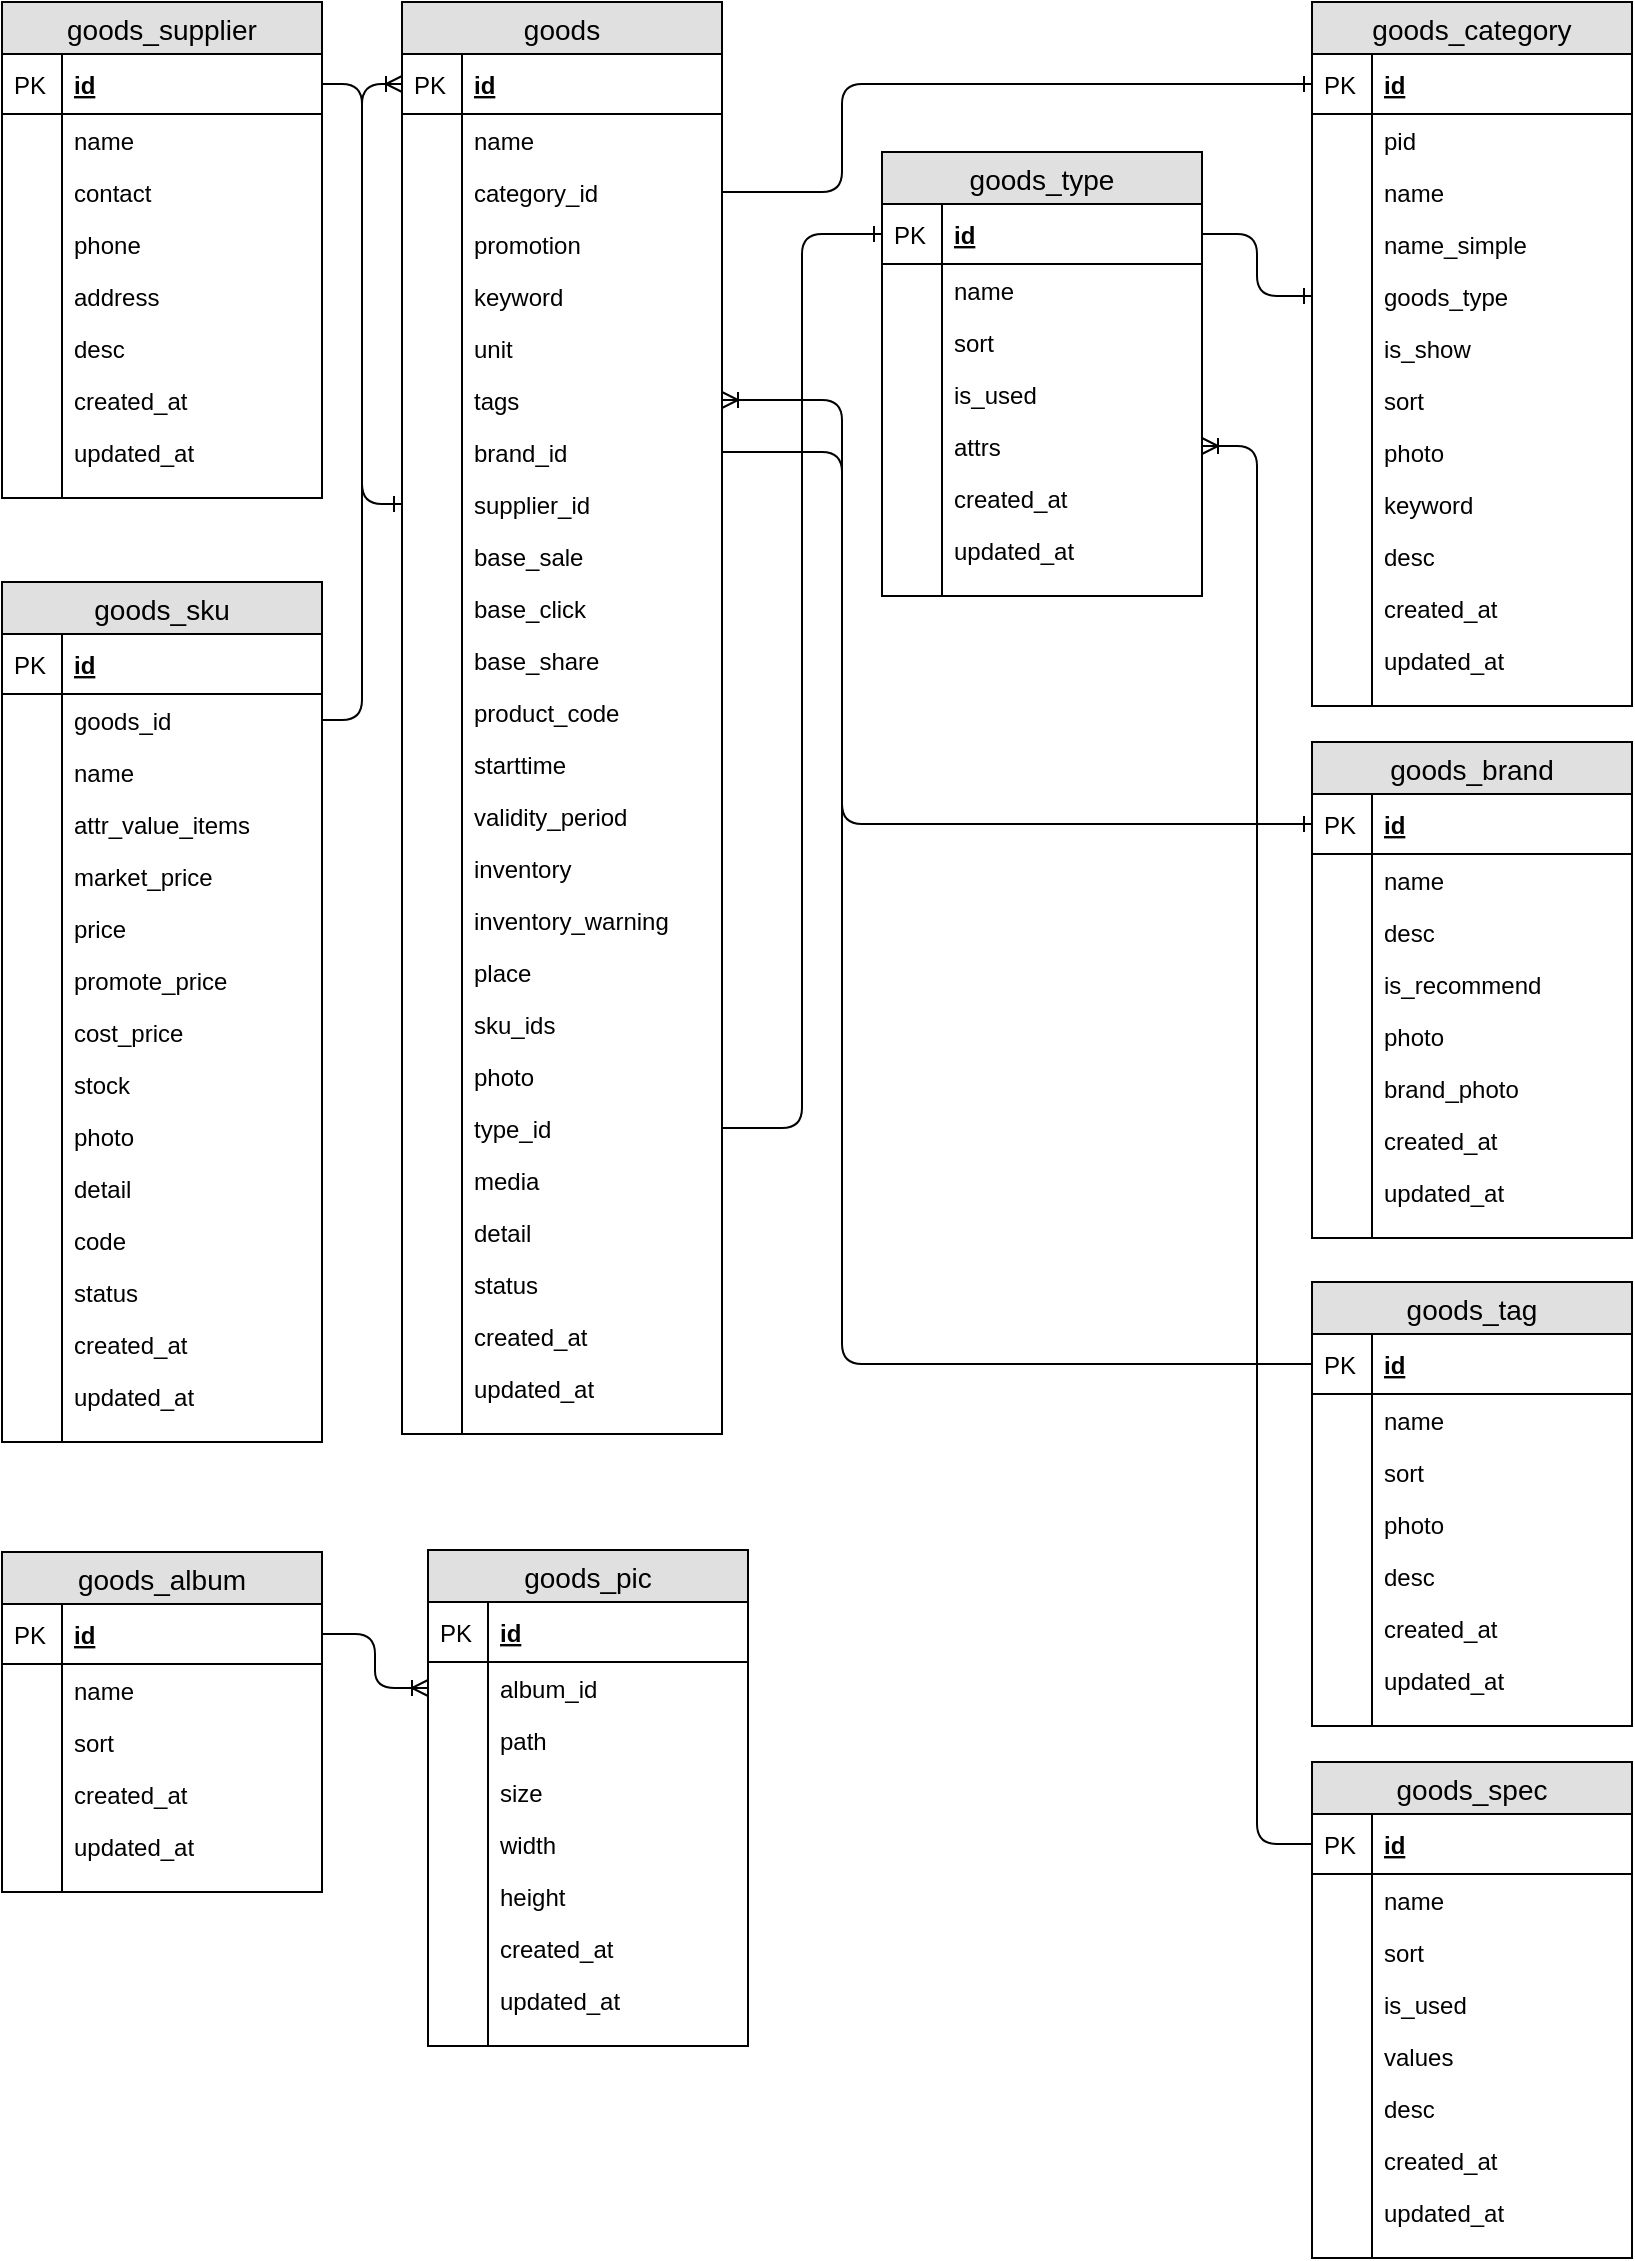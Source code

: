 <mxfile version="10.7.9" type="github"><diagram id="UWsbK4zWMXOetp3OniQC" name="Page-1"><mxGraphModel dx="1158" dy="743" grid="1" gridSize="10" guides="1" tooltips="1" connect="1" arrows="1" fold="1" page="1" pageScale="1" pageWidth="827" pageHeight="1169" math="0" shadow="0"><root><mxCell id="0"/><mxCell id="1" parent="0"/><mxCell id="0C8YB0pioImRpFyu9dRw-1" value="goods_category" style="swimlane;fontStyle=0;childLayout=stackLayout;horizontal=1;startSize=26;fillColor=#e0e0e0;horizontalStack=0;resizeParent=1;resizeParentMax=0;resizeLast=0;collapsible=1;marginBottom=0;swimlaneFillColor=#ffffff;align=center;fontSize=14;" parent="1" vertex="1"><mxGeometry x="655" y="19" width="160" height="352" as="geometry"/></mxCell><mxCell id="0C8YB0pioImRpFyu9dRw-2" value="id" style="shape=partialRectangle;top=0;left=0;right=0;bottom=1;align=left;verticalAlign=middle;fillColor=none;spacingLeft=34;spacingRight=4;overflow=hidden;rotatable=0;points=[[0,0.5],[1,0.5]];portConstraint=eastwest;dropTarget=0;fontStyle=5;fontSize=12;" parent="0C8YB0pioImRpFyu9dRw-1" vertex="1"><mxGeometry y="26" width="160" height="30" as="geometry"/></mxCell><mxCell id="0C8YB0pioImRpFyu9dRw-3" value="PK" style="shape=partialRectangle;top=0;left=0;bottom=0;fillColor=none;align=left;verticalAlign=middle;spacingLeft=4;spacingRight=4;overflow=hidden;rotatable=0;points=[];portConstraint=eastwest;part=1;fontSize=12;" parent="0C8YB0pioImRpFyu9dRw-2" vertex="1" connectable="0"><mxGeometry width="30" height="30" as="geometry"/></mxCell><mxCell id="0C8YB0pioImRpFyu9dRw-4" value="pid" style="shape=partialRectangle;top=0;left=0;right=0;bottom=0;align=left;verticalAlign=top;fillColor=none;spacingLeft=34;spacingRight=4;overflow=hidden;rotatable=0;points=[[0,0.5],[1,0.5]];portConstraint=eastwest;dropTarget=0;fontSize=12;" parent="0C8YB0pioImRpFyu9dRw-1" vertex="1"><mxGeometry y="56" width="160" height="26" as="geometry"/></mxCell><mxCell id="0C8YB0pioImRpFyu9dRw-5" value="" style="shape=partialRectangle;top=0;left=0;bottom=0;fillColor=none;align=left;verticalAlign=top;spacingLeft=4;spacingRight=4;overflow=hidden;rotatable=0;points=[];portConstraint=eastwest;part=1;fontSize=12;" parent="0C8YB0pioImRpFyu9dRw-4" vertex="1" connectable="0"><mxGeometry width="30" height="26" as="geometry"/></mxCell><mxCell id="0C8YB0pioImRpFyu9dRw-12" value="name" style="shape=partialRectangle;top=0;left=0;right=0;bottom=0;align=left;verticalAlign=top;fillColor=none;spacingLeft=34;spacingRight=4;overflow=hidden;rotatable=0;points=[[0,0.5],[1,0.5]];portConstraint=eastwest;dropTarget=0;fontSize=12;" parent="0C8YB0pioImRpFyu9dRw-1" vertex="1"><mxGeometry y="82" width="160" height="26" as="geometry"/></mxCell><mxCell id="0C8YB0pioImRpFyu9dRw-13" value="" style="shape=partialRectangle;top=0;left=0;bottom=0;fillColor=none;align=left;verticalAlign=top;spacingLeft=4;spacingRight=4;overflow=hidden;rotatable=0;points=[];portConstraint=eastwest;part=1;fontSize=12;" parent="0C8YB0pioImRpFyu9dRw-12" vertex="1" connectable="0"><mxGeometry width="30" height="26" as="geometry"/></mxCell><mxCell id="0C8YB0pioImRpFyu9dRw-18" value="name_simple" style="shape=partialRectangle;top=0;left=0;right=0;bottom=0;align=left;verticalAlign=top;fillColor=none;spacingLeft=34;spacingRight=4;overflow=hidden;rotatable=0;points=[[0,0.5],[1,0.5]];portConstraint=eastwest;dropTarget=0;fontSize=12;" parent="0C8YB0pioImRpFyu9dRw-1" vertex="1"><mxGeometry y="108" width="160" height="26" as="geometry"/></mxCell><mxCell id="0C8YB0pioImRpFyu9dRw-19" value="" style="shape=partialRectangle;top=0;left=0;bottom=0;fillColor=none;align=left;verticalAlign=top;spacingLeft=4;spacingRight=4;overflow=hidden;rotatable=0;points=[];portConstraint=eastwest;part=1;fontSize=12;" parent="0C8YB0pioImRpFyu9dRw-18" vertex="1" connectable="0"><mxGeometry width="30" height="26" as="geometry"/></mxCell><mxCell id="0C8YB0pioImRpFyu9dRw-20" value="goods_type" style="shape=partialRectangle;top=0;left=0;right=0;bottom=0;align=left;verticalAlign=top;fillColor=none;spacingLeft=34;spacingRight=4;overflow=hidden;rotatable=0;points=[[0,0.5],[1,0.5]];portConstraint=eastwest;dropTarget=0;fontSize=12;" parent="0C8YB0pioImRpFyu9dRw-1" vertex="1"><mxGeometry y="134" width="160" height="26" as="geometry"/></mxCell><mxCell id="0C8YB0pioImRpFyu9dRw-21" value="" style="shape=partialRectangle;top=0;left=0;bottom=0;fillColor=none;align=left;verticalAlign=top;spacingLeft=4;spacingRight=4;overflow=hidden;rotatable=0;points=[];portConstraint=eastwest;part=1;fontSize=12;" parent="0C8YB0pioImRpFyu9dRw-20" vertex="1" connectable="0"><mxGeometry width="30" height="26" as="geometry"/></mxCell><mxCell id="0C8YB0pioImRpFyu9dRw-26" value="is_show" style="shape=partialRectangle;top=0;left=0;right=0;bottom=0;align=left;verticalAlign=top;fillColor=none;spacingLeft=34;spacingRight=4;overflow=hidden;rotatable=0;points=[[0,0.5],[1,0.5]];portConstraint=eastwest;dropTarget=0;fontSize=12;" parent="0C8YB0pioImRpFyu9dRw-1" vertex="1"><mxGeometry y="160" width="160" height="26" as="geometry"/></mxCell><mxCell id="0C8YB0pioImRpFyu9dRw-27" value="" style="shape=partialRectangle;top=0;left=0;bottom=0;fillColor=none;align=left;verticalAlign=top;spacingLeft=4;spacingRight=4;overflow=hidden;rotatable=0;points=[];portConstraint=eastwest;part=1;fontSize=12;" parent="0C8YB0pioImRpFyu9dRw-26" vertex="1" connectable="0"><mxGeometry width="30" height="26" as="geometry"/></mxCell><mxCell id="0C8YB0pioImRpFyu9dRw-24" value="sort" style="shape=partialRectangle;top=0;left=0;right=0;bottom=0;align=left;verticalAlign=top;fillColor=none;spacingLeft=34;spacingRight=4;overflow=hidden;rotatable=0;points=[[0,0.5],[1,0.5]];portConstraint=eastwest;dropTarget=0;fontSize=12;" parent="0C8YB0pioImRpFyu9dRw-1" vertex="1"><mxGeometry y="186" width="160" height="26" as="geometry"/></mxCell><mxCell id="0C8YB0pioImRpFyu9dRw-25" value="" style="shape=partialRectangle;top=0;left=0;bottom=0;fillColor=none;align=left;verticalAlign=top;spacingLeft=4;spacingRight=4;overflow=hidden;rotatable=0;points=[];portConstraint=eastwest;part=1;fontSize=12;" parent="0C8YB0pioImRpFyu9dRw-24" vertex="1" connectable="0"><mxGeometry width="30" height="26" as="geometry"/></mxCell><mxCell id="0C8YB0pioImRpFyu9dRw-22" value="photo" style="shape=partialRectangle;top=0;left=0;right=0;bottom=0;align=left;verticalAlign=top;fillColor=none;spacingLeft=34;spacingRight=4;overflow=hidden;rotatable=0;points=[[0,0.5],[1,0.5]];portConstraint=eastwest;dropTarget=0;fontSize=12;" parent="0C8YB0pioImRpFyu9dRw-1" vertex="1"><mxGeometry y="212" width="160" height="26" as="geometry"/></mxCell><mxCell id="0C8YB0pioImRpFyu9dRw-23" value="" style="shape=partialRectangle;top=0;left=0;bottom=0;fillColor=none;align=left;verticalAlign=top;spacingLeft=4;spacingRight=4;overflow=hidden;rotatable=0;points=[];portConstraint=eastwest;part=1;fontSize=12;" parent="0C8YB0pioImRpFyu9dRw-22" vertex="1" connectable="0"><mxGeometry width="30" height="26" as="geometry"/></mxCell><mxCell id="0C8YB0pioImRpFyu9dRw-16" value="keyword" style="shape=partialRectangle;top=0;left=0;right=0;bottom=0;align=left;verticalAlign=top;fillColor=none;spacingLeft=34;spacingRight=4;overflow=hidden;rotatable=0;points=[[0,0.5],[1,0.5]];portConstraint=eastwest;dropTarget=0;fontSize=12;" parent="0C8YB0pioImRpFyu9dRw-1" vertex="1"><mxGeometry y="238" width="160" height="26" as="geometry"/></mxCell><mxCell id="0C8YB0pioImRpFyu9dRw-17" value="" style="shape=partialRectangle;top=0;left=0;bottom=0;fillColor=none;align=left;verticalAlign=top;spacingLeft=4;spacingRight=4;overflow=hidden;rotatable=0;points=[];portConstraint=eastwest;part=1;fontSize=12;" parent="0C8YB0pioImRpFyu9dRw-16" vertex="1" connectable="0"><mxGeometry width="30" height="26" as="geometry"/></mxCell><mxCell id="0C8YB0pioImRpFyu9dRw-14" value="desc" style="shape=partialRectangle;top=0;left=0;right=0;bottom=0;align=left;verticalAlign=top;fillColor=none;spacingLeft=34;spacingRight=4;overflow=hidden;rotatable=0;points=[[0,0.5],[1,0.5]];portConstraint=eastwest;dropTarget=0;fontSize=12;" parent="0C8YB0pioImRpFyu9dRw-1" vertex="1"><mxGeometry y="264" width="160" height="26" as="geometry"/></mxCell><mxCell id="0C8YB0pioImRpFyu9dRw-15" value="" style="shape=partialRectangle;top=0;left=0;bottom=0;fillColor=none;align=left;verticalAlign=top;spacingLeft=4;spacingRight=4;overflow=hidden;rotatable=0;points=[];portConstraint=eastwest;part=1;fontSize=12;" parent="0C8YB0pioImRpFyu9dRw-14" vertex="1" connectable="0"><mxGeometry width="30" height="26" as="geometry"/></mxCell><mxCell id="0C8YB0pioImRpFyu9dRw-6" value="created_at" style="shape=partialRectangle;top=0;left=0;right=0;bottom=0;align=left;verticalAlign=top;fillColor=none;spacingLeft=34;spacingRight=4;overflow=hidden;rotatable=0;points=[[0,0.5],[1,0.5]];portConstraint=eastwest;dropTarget=0;fontSize=12;" parent="0C8YB0pioImRpFyu9dRw-1" vertex="1"><mxGeometry y="290" width="160" height="26" as="geometry"/></mxCell><mxCell id="0C8YB0pioImRpFyu9dRw-7" value="" style="shape=partialRectangle;top=0;left=0;bottom=0;fillColor=none;align=left;verticalAlign=top;spacingLeft=4;spacingRight=4;overflow=hidden;rotatable=0;points=[];portConstraint=eastwest;part=1;fontSize=12;" parent="0C8YB0pioImRpFyu9dRw-6" vertex="1" connectable="0"><mxGeometry width="30" height="26" as="geometry"/></mxCell><mxCell id="0C8YB0pioImRpFyu9dRw-8" value="updated_at" style="shape=partialRectangle;top=0;left=0;right=0;bottom=0;align=left;verticalAlign=top;fillColor=none;spacingLeft=34;spacingRight=4;overflow=hidden;rotatable=0;points=[[0,0.5],[1,0.5]];portConstraint=eastwest;dropTarget=0;fontSize=12;" parent="0C8YB0pioImRpFyu9dRw-1" vertex="1"><mxGeometry y="316" width="160" height="26" as="geometry"/></mxCell><mxCell id="0C8YB0pioImRpFyu9dRw-9" value="" style="shape=partialRectangle;top=0;left=0;bottom=0;fillColor=none;align=left;verticalAlign=top;spacingLeft=4;spacingRight=4;overflow=hidden;rotatable=0;points=[];portConstraint=eastwest;part=1;fontSize=12;" parent="0C8YB0pioImRpFyu9dRw-8" vertex="1" connectable="0"><mxGeometry width="30" height="26" as="geometry"/></mxCell><mxCell id="0C8YB0pioImRpFyu9dRw-10" value="" style="shape=partialRectangle;top=0;left=0;right=0;bottom=0;align=left;verticalAlign=top;fillColor=none;spacingLeft=34;spacingRight=4;overflow=hidden;rotatable=0;points=[[0,0.5],[1,0.5]];portConstraint=eastwest;dropTarget=0;fontSize=12;" parent="0C8YB0pioImRpFyu9dRw-1" vertex="1"><mxGeometry y="342" width="160" height="10" as="geometry"/></mxCell><mxCell id="0C8YB0pioImRpFyu9dRw-11" value="" style="shape=partialRectangle;top=0;left=0;bottom=0;fillColor=none;align=left;verticalAlign=top;spacingLeft=4;spacingRight=4;overflow=hidden;rotatable=0;points=[];portConstraint=eastwest;part=1;fontSize=12;" parent="0C8YB0pioImRpFyu9dRw-10" vertex="1" connectable="0"><mxGeometry width="30" height="10" as="geometry"/></mxCell><mxCell id="0C8YB0pioImRpFyu9dRw-28" value="goods_brand" style="swimlane;fontStyle=0;childLayout=stackLayout;horizontal=1;startSize=26;fillColor=#e0e0e0;horizontalStack=0;resizeParent=1;resizeParentMax=0;resizeLast=0;collapsible=1;marginBottom=0;swimlaneFillColor=#ffffff;align=center;fontSize=14;" parent="1" vertex="1"><mxGeometry x="655" y="389" width="160" height="248" as="geometry"/></mxCell><mxCell id="0C8YB0pioImRpFyu9dRw-29" value="id" style="shape=partialRectangle;top=0;left=0;right=0;bottom=1;align=left;verticalAlign=middle;fillColor=none;spacingLeft=34;spacingRight=4;overflow=hidden;rotatable=0;points=[[0,0.5],[1,0.5]];portConstraint=eastwest;dropTarget=0;fontStyle=5;fontSize=12;" parent="0C8YB0pioImRpFyu9dRw-28" vertex="1"><mxGeometry y="26" width="160" height="30" as="geometry"/></mxCell><mxCell id="0C8YB0pioImRpFyu9dRw-30" value="PK" style="shape=partialRectangle;top=0;left=0;bottom=0;fillColor=none;align=left;verticalAlign=middle;spacingLeft=4;spacingRight=4;overflow=hidden;rotatable=0;points=[];portConstraint=eastwest;part=1;fontSize=12;" parent="0C8YB0pioImRpFyu9dRw-29" vertex="1" connectable="0"><mxGeometry width="30" height="30" as="geometry"/></mxCell><mxCell id="0C8YB0pioImRpFyu9dRw-31" value="name" style="shape=partialRectangle;top=0;left=0;right=0;bottom=0;align=left;verticalAlign=top;fillColor=none;spacingLeft=34;spacingRight=4;overflow=hidden;rotatable=0;points=[[0,0.5],[1,0.5]];portConstraint=eastwest;dropTarget=0;fontSize=12;" parent="0C8YB0pioImRpFyu9dRw-28" vertex="1"><mxGeometry y="56" width="160" height="26" as="geometry"/></mxCell><mxCell id="0C8YB0pioImRpFyu9dRw-32" value="" style="shape=partialRectangle;top=0;left=0;bottom=0;fillColor=none;align=left;verticalAlign=top;spacingLeft=4;spacingRight=4;overflow=hidden;rotatable=0;points=[];portConstraint=eastwest;part=1;fontSize=12;" parent="0C8YB0pioImRpFyu9dRw-31" vertex="1" connectable="0"><mxGeometry width="30" height="26" as="geometry"/></mxCell><mxCell id="0C8YB0pioImRpFyu9dRw-39" value="desc" style="shape=partialRectangle;top=0;left=0;right=0;bottom=0;align=left;verticalAlign=top;fillColor=none;spacingLeft=34;spacingRight=4;overflow=hidden;rotatable=0;points=[[0,0.5],[1,0.5]];portConstraint=eastwest;dropTarget=0;fontSize=12;" parent="0C8YB0pioImRpFyu9dRw-28" vertex="1"><mxGeometry y="82" width="160" height="26" as="geometry"/></mxCell><mxCell id="0C8YB0pioImRpFyu9dRw-40" value="" style="shape=partialRectangle;top=0;left=0;bottom=0;fillColor=none;align=left;verticalAlign=top;spacingLeft=4;spacingRight=4;overflow=hidden;rotatable=0;points=[];portConstraint=eastwest;part=1;fontSize=12;" parent="0C8YB0pioImRpFyu9dRw-39" vertex="1" connectable="0"><mxGeometry width="30" height="26" as="geometry"/></mxCell><mxCell id="0C8YB0pioImRpFyu9dRw-41" value="is_recommend" style="shape=partialRectangle;top=0;left=0;right=0;bottom=0;align=left;verticalAlign=top;fillColor=none;spacingLeft=34;spacingRight=4;overflow=hidden;rotatable=0;points=[[0,0.5],[1,0.5]];portConstraint=eastwest;dropTarget=0;fontSize=12;" parent="0C8YB0pioImRpFyu9dRw-28" vertex="1"><mxGeometry y="108" width="160" height="26" as="geometry"/></mxCell><mxCell id="0C8YB0pioImRpFyu9dRw-42" value="" style="shape=partialRectangle;top=0;left=0;bottom=0;fillColor=none;align=left;verticalAlign=top;spacingLeft=4;spacingRight=4;overflow=hidden;rotatable=0;points=[];portConstraint=eastwest;part=1;fontSize=12;" parent="0C8YB0pioImRpFyu9dRw-41" vertex="1" connectable="0"><mxGeometry width="30" height="26" as="geometry"/></mxCell><mxCell id="0C8YB0pioImRpFyu9dRw-43" value="photo" style="shape=partialRectangle;top=0;left=0;right=0;bottom=0;align=left;verticalAlign=top;fillColor=none;spacingLeft=34;spacingRight=4;overflow=hidden;rotatable=0;points=[[0,0.5],[1,0.5]];portConstraint=eastwest;dropTarget=0;fontSize=12;" parent="0C8YB0pioImRpFyu9dRw-28" vertex="1"><mxGeometry y="134" width="160" height="26" as="geometry"/></mxCell><mxCell id="0C8YB0pioImRpFyu9dRw-44" value="" style="shape=partialRectangle;top=0;left=0;bottom=0;fillColor=none;align=left;verticalAlign=top;spacingLeft=4;spacingRight=4;overflow=hidden;rotatable=0;points=[];portConstraint=eastwest;part=1;fontSize=12;" parent="0C8YB0pioImRpFyu9dRw-43" vertex="1" connectable="0"><mxGeometry width="30" height="26" as="geometry"/></mxCell><mxCell id="0C8YB0pioImRpFyu9dRw-45" value="brand_photo" style="shape=partialRectangle;top=0;left=0;right=0;bottom=0;align=left;verticalAlign=top;fillColor=none;spacingLeft=34;spacingRight=4;overflow=hidden;rotatable=0;points=[[0,0.5],[1,0.5]];portConstraint=eastwest;dropTarget=0;fontSize=12;" parent="0C8YB0pioImRpFyu9dRw-28" vertex="1"><mxGeometry y="160" width="160" height="26" as="geometry"/></mxCell><mxCell id="0C8YB0pioImRpFyu9dRw-46" value="" style="shape=partialRectangle;top=0;left=0;bottom=0;fillColor=none;align=left;verticalAlign=top;spacingLeft=4;spacingRight=4;overflow=hidden;rotatable=0;points=[];portConstraint=eastwest;part=1;fontSize=12;" parent="0C8YB0pioImRpFyu9dRw-45" vertex="1" connectable="0"><mxGeometry width="30" height="26" as="geometry"/></mxCell><mxCell id="0C8YB0pioImRpFyu9dRw-33" value="created_at" style="shape=partialRectangle;top=0;left=0;right=0;bottom=0;align=left;verticalAlign=top;fillColor=none;spacingLeft=34;spacingRight=4;overflow=hidden;rotatable=0;points=[[0,0.5],[1,0.5]];portConstraint=eastwest;dropTarget=0;fontSize=12;" parent="0C8YB0pioImRpFyu9dRw-28" vertex="1"><mxGeometry y="186" width="160" height="26" as="geometry"/></mxCell><mxCell id="0C8YB0pioImRpFyu9dRw-34" value="" style="shape=partialRectangle;top=0;left=0;bottom=0;fillColor=none;align=left;verticalAlign=top;spacingLeft=4;spacingRight=4;overflow=hidden;rotatable=0;points=[];portConstraint=eastwest;part=1;fontSize=12;" parent="0C8YB0pioImRpFyu9dRw-33" vertex="1" connectable="0"><mxGeometry width="30" height="26" as="geometry"/></mxCell><mxCell id="0C8YB0pioImRpFyu9dRw-35" value="updated_at" style="shape=partialRectangle;top=0;left=0;right=0;bottom=0;align=left;verticalAlign=top;fillColor=none;spacingLeft=34;spacingRight=4;overflow=hidden;rotatable=0;points=[[0,0.5],[1,0.5]];portConstraint=eastwest;dropTarget=0;fontSize=12;" parent="0C8YB0pioImRpFyu9dRw-28" vertex="1"><mxGeometry y="212" width="160" height="26" as="geometry"/></mxCell><mxCell id="0C8YB0pioImRpFyu9dRw-36" value="" style="shape=partialRectangle;top=0;left=0;bottom=0;fillColor=none;align=left;verticalAlign=top;spacingLeft=4;spacingRight=4;overflow=hidden;rotatable=0;points=[];portConstraint=eastwest;part=1;fontSize=12;" parent="0C8YB0pioImRpFyu9dRw-35" vertex="1" connectable="0"><mxGeometry width="30" height="26" as="geometry"/></mxCell><mxCell id="0C8YB0pioImRpFyu9dRw-37" value="" style="shape=partialRectangle;top=0;left=0;right=0;bottom=0;align=left;verticalAlign=top;fillColor=none;spacingLeft=34;spacingRight=4;overflow=hidden;rotatable=0;points=[[0,0.5],[1,0.5]];portConstraint=eastwest;dropTarget=0;fontSize=12;" parent="0C8YB0pioImRpFyu9dRw-28" vertex="1"><mxGeometry y="238" width="160" height="10" as="geometry"/></mxCell><mxCell id="0C8YB0pioImRpFyu9dRw-38" value="" style="shape=partialRectangle;top=0;left=0;bottom=0;fillColor=none;align=left;verticalAlign=top;spacingLeft=4;spacingRight=4;overflow=hidden;rotatable=0;points=[];portConstraint=eastwest;part=1;fontSize=12;" parent="0C8YB0pioImRpFyu9dRw-37" vertex="1" connectable="0"><mxGeometry width="30" height="10" as="geometry"/></mxCell><mxCell id="0C8YB0pioImRpFyu9dRw-47" value="goods_tag" style="swimlane;fontStyle=0;childLayout=stackLayout;horizontal=1;startSize=26;fillColor=#e0e0e0;horizontalStack=0;resizeParent=1;resizeParentMax=0;resizeLast=0;collapsible=1;marginBottom=0;swimlaneFillColor=#ffffff;align=center;fontSize=14;" parent="1" vertex="1"><mxGeometry x="655" y="659" width="160" height="222" as="geometry"/></mxCell><mxCell id="0C8YB0pioImRpFyu9dRw-48" value="id" style="shape=partialRectangle;top=0;left=0;right=0;bottom=1;align=left;verticalAlign=middle;fillColor=none;spacingLeft=34;spacingRight=4;overflow=hidden;rotatable=0;points=[[0,0.5],[1,0.5]];portConstraint=eastwest;dropTarget=0;fontStyle=5;fontSize=12;" parent="0C8YB0pioImRpFyu9dRw-47" vertex="1"><mxGeometry y="26" width="160" height="30" as="geometry"/></mxCell><mxCell id="0C8YB0pioImRpFyu9dRw-49" value="PK" style="shape=partialRectangle;top=0;left=0;bottom=0;fillColor=none;align=left;verticalAlign=middle;spacingLeft=4;spacingRight=4;overflow=hidden;rotatable=0;points=[];portConstraint=eastwest;part=1;fontSize=12;" parent="0C8YB0pioImRpFyu9dRw-48" vertex="1" connectable="0"><mxGeometry width="30" height="30" as="geometry"/></mxCell><mxCell id="0C8YB0pioImRpFyu9dRw-50" value="name" style="shape=partialRectangle;top=0;left=0;right=0;bottom=0;align=left;verticalAlign=top;fillColor=none;spacingLeft=34;spacingRight=4;overflow=hidden;rotatable=0;points=[[0,0.5],[1,0.5]];portConstraint=eastwest;dropTarget=0;fontSize=12;" parent="0C8YB0pioImRpFyu9dRw-47" vertex="1"><mxGeometry y="56" width="160" height="26" as="geometry"/></mxCell><mxCell id="0C8YB0pioImRpFyu9dRw-51" value="" style="shape=partialRectangle;top=0;left=0;bottom=0;fillColor=none;align=left;verticalAlign=top;spacingLeft=4;spacingRight=4;overflow=hidden;rotatable=0;points=[];portConstraint=eastwest;part=1;fontSize=12;" parent="0C8YB0pioImRpFyu9dRw-50" vertex="1" connectable="0"><mxGeometry width="30" height="26" as="geometry"/></mxCell><mxCell id="0C8YB0pioImRpFyu9dRw-52" value="sort" style="shape=partialRectangle;top=0;left=0;right=0;bottom=0;align=left;verticalAlign=top;fillColor=none;spacingLeft=34;spacingRight=4;overflow=hidden;rotatable=0;points=[[0,0.5],[1,0.5]];portConstraint=eastwest;dropTarget=0;fontSize=12;" parent="0C8YB0pioImRpFyu9dRw-47" vertex="1"><mxGeometry y="82" width="160" height="26" as="geometry"/></mxCell><mxCell id="0C8YB0pioImRpFyu9dRw-53" value="" style="shape=partialRectangle;top=0;left=0;bottom=0;fillColor=none;align=left;verticalAlign=top;spacingLeft=4;spacingRight=4;overflow=hidden;rotatable=0;points=[];portConstraint=eastwest;part=1;fontSize=12;" parent="0C8YB0pioImRpFyu9dRw-52" vertex="1" connectable="0"><mxGeometry width="30" height="26" as="geometry"/></mxCell><mxCell id="0C8YB0pioImRpFyu9dRw-60" value="photo" style="shape=partialRectangle;top=0;left=0;right=0;bottom=0;align=left;verticalAlign=top;fillColor=none;spacingLeft=34;spacingRight=4;overflow=hidden;rotatable=0;points=[[0,0.5],[1,0.5]];portConstraint=eastwest;dropTarget=0;fontSize=12;" parent="0C8YB0pioImRpFyu9dRw-47" vertex="1"><mxGeometry y="108" width="160" height="26" as="geometry"/></mxCell><mxCell id="0C8YB0pioImRpFyu9dRw-61" value="" style="shape=partialRectangle;top=0;left=0;bottom=0;fillColor=none;align=left;verticalAlign=top;spacingLeft=4;spacingRight=4;overflow=hidden;rotatable=0;points=[];portConstraint=eastwest;part=1;fontSize=12;" parent="0C8YB0pioImRpFyu9dRw-60" vertex="1" connectable="0"><mxGeometry width="30" height="26" as="geometry"/></mxCell><mxCell id="0C8YB0pioImRpFyu9dRw-62" value="desc" style="shape=partialRectangle;top=0;left=0;right=0;bottom=0;align=left;verticalAlign=top;fillColor=none;spacingLeft=34;spacingRight=4;overflow=hidden;rotatable=0;points=[[0,0.5],[1,0.5]];portConstraint=eastwest;dropTarget=0;fontSize=12;" parent="0C8YB0pioImRpFyu9dRw-47" vertex="1"><mxGeometry y="134" width="160" height="26" as="geometry"/></mxCell><mxCell id="0C8YB0pioImRpFyu9dRw-63" value="" style="shape=partialRectangle;top=0;left=0;bottom=0;fillColor=none;align=left;verticalAlign=top;spacingLeft=4;spacingRight=4;overflow=hidden;rotatable=0;points=[];portConstraint=eastwest;part=1;fontSize=12;" parent="0C8YB0pioImRpFyu9dRw-62" vertex="1" connectable="0"><mxGeometry width="30" height="26" as="geometry"/></mxCell><mxCell id="0C8YB0pioImRpFyu9dRw-58" value="created_at" style="shape=partialRectangle;top=0;left=0;right=0;bottom=0;align=left;verticalAlign=top;fillColor=none;spacingLeft=34;spacingRight=4;overflow=hidden;rotatable=0;points=[[0,0.5],[1,0.5]];portConstraint=eastwest;dropTarget=0;fontSize=12;" parent="0C8YB0pioImRpFyu9dRw-47" vertex="1"><mxGeometry y="160" width="160" height="26" as="geometry"/></mxCell><mxCell id="0C8YB0pioImRpFyu9dRw-59" value="" style="shape=partialRectangle;top=0;left=0;bottom=0;fillColor=none;align=left;verticalAlign=top;spacingLeft=4;spacingRight=4;overflow=hidden;rotatable=0;points=[];portConstraint=eastwest;part=1;fontSize=12;" parent="0C8YB0pioImRpFyu9dRw-58" vertex="1" connectable="0"><mxGeometry width="30" height="26" as="geometry"/></mxCell><mxCell id="0C8YB0pioImRpFyu9dRw-54" value="updated_at" style="shape=partialRectangle;top=0;left=0;right=0;bottom=0;align=left;verticalAlign=top;fillColor=none;spacingLeft=34;spacingRight=4;overflow=hidden;rotatable=0;points=[[0,0.5],[1,0.5]];portConstraint=eastwest;dropTarget=0;fontSize=12;" parent="0C8YB0pioImRpFyu9dRw-47" vertex="1"><mxGeometry y="186" width="160" height="26" as="geometry"/></mxCell><mxCell id="0C8YB0pioImRpFyu9dRw-55" value="" style="shape=partialRectangle;top=0;left=0;bottom=0;fillColor=none;align=left;verticalAlign=top;spacingLeft=4;spacingRight=4;overflow=hidden;rotatable=0;points=[];portConstraint=eastwest;part=1;fontSize=12;" parent="0C8YB0pioImRpFyu9dRw-54" vertex="1" connectable="0"><mxGeometry width="30" height="26" as="geometry"/></mxCell><mxCell id="0C8YB0pioImRpFyu9dRw-56" value="" style="shape=partialRectangle;top=0;left=0;right=0;bottom=0;align=left;verticalAlign=top;fillColor=none;spacingLeft=34;spacingRight=4;overflow=hidden;rotatable=0;points=[[0,0.5],[1,0.5]];portConstraint=eastwest;dropTarget=0;fontSize=12;" parent="0C8YB0pioImRpFyu9dRw-47" vertex="1"><mxGeometry y="212" width="160" height="10" as="geometry"/></mxCell><mxCell id="0C8YB0pioImRpFyu9dRw-57" value="" style="shape=partialRectangle;top=0;left=0;bottom=0;fillColor=none;align=left;verticalAlign=top;spacingLeft=4;spacingRight=4;overflow=hidden;rotatable=0;points=[];portConstraint=eastwest;part=1;fontSize=12;" parent="0C8YB0pioImRpFyu9dRw-56" vertex="1" connectable="0"><mxGeometry width="30" height="10" as="geometry"/></mxCell><mxCell id="0C8YB0pioImRpFyu9dRw-64" value="goods_spec" style="swimlane;fontStyle=0;childLayout=stackLayout;horizontal=1;startSize=26;fillColor=#e0e0e0;horizontalStack=0;resizeParent=1;resizeParentMax=0;resizeLast=0;collapsible=1;marginBottom=0;swimlaneFillColor=#ffffff;align=center;fontSize=14;" parent="1" vertex="1"><mxGeometry x="655" y="899" width="160" height="248" as="geometry"/></mxCell><mxCell id="0C8YB0pioImRpFyu9dRw-65" value="id" style="shape=partialRectangle;top=0;left=0;right=0;bottom=1;align=left;verticalAlign=middle;fillColor=none;spacingLeft=34;spacingRight=4;overflow=hidden;rotatable=0;points=[[0,0.5],[1,0.5]];portConstraint=eastwest;dropTarget=0;fontStyle=5;fontSize=12;" parent="0C8YB0pioImRpFyu9dRw-64" vertex="1"><mxGeometry y="26" width="160" height="30" as="geometry"/></mxCell><mxCell id="0C8YB0pioImRpFyu9dRw-66" value="PK" style="shape=partialRectangle;top=0;left=0;bottom=0;fillColor=none;align=left;verticalAlign=middle;spacingLeft=4;spacingRight=4;overflow=hidden;rotatable=0;points=[];portConstraint=eastwest;part=1;fontSize=12;" parent="0C8YB0pioImRpFyu9dRw-65" vertex="1" connectable="0"><mxGeometry width="30" height="30" as="geometry"/></mxCell><mxCell id="0C8YB0pioImRpFyu9dRw-67" value="name" style="shape=partialRectangle;top=0;left=0;right=0;bottom=0;align=left;verticalAlign=top;fillColor=none;spacingLeft=34;spacingRight=4;overflow=hidden;rotatable=0;points=[[0,0.5],[1,0.5]];portConstraint=eastwest;dropTarget=0;fontSize=12;" parent="0C8YB0pioImRpFyu9dRw-64" vertex="1"><mxGeometry y="56" width="160" height="26" as="geometry"/></mxCell><mxCell id="0C8YB0pioImRpFyu9dRw-68" value="" style="shape=partialRectangle;top=0;left=0;bottom=0;fillColor=none;align=left;verticalAlign=top;spacingLeft=4;spacingRight=4;overflow=hidden;rotatable=0;points=[];portConstraint=eastwest;part=1;fontSize=12;" parent="0C8YB0pioImRpFyu9dRw-67" vertex="1" connectable="0"><mxGeometry width="30" height="26" as="geometry"/></mxCell><mxCell id="0C8YB0pioImRpFyu9dRw-75" value="sort" style="shape=partialRectangle;top=0;left=0;right=0;bottom=0;align=left;verticalAlign=top;fillColor=none;spacingLeft=34;spacingRight=4;overflow=hidden;rotatable=0;points=[[0,0.5],[1,0.5]];portConstraint=eastwest;dropTarget=0;fontSize=12;" parent="0C8YB0pioImRpFyu9dRw-64" vertex="1"><mxGeometry y="82" width="160" height="26" as="geometry"/></mxCell><mxCell id="0C8YB0pioImRpFyu9dRw-76" value="" style="shape=partialRectangle;top=0;left=0;bottom=0;fillColor=none;align=left;verticalAlign=top;spacingLeft=4;spacingRight=4;overflow=hidden;rotatable=0;points=[];portConstraint=eastwest;part=1;fontSize=12;" parent="0C8YB0pioImRpFyu9dRw-75" vertex="1" connectable="0"><mxGeometry width="30" height="26" as="geometry"/></mxCell><mxCell id="0C8YB0pioImRpFyu9dRw-79" value="is_used" style="shape=partialRectangle;top=0;left=0;right=0;bottom=0;align=left;verticalAlign=top;fillColor=none;spacingLeft=34;spacingRight=4;overflow=hidden;rotatable=0;points=[[0,0.5],[1,0.5]];portConstraint=eastwest;dropTarget=0;fontSize=12;" parent="0C8YB0pioImRpFyu9dRw-64" vertex="1"><mxGeometry y="108" width="160" height="26" as="geometry"/></mxCell><mxCell id="0C8YB0pioImRpFyu9dRw-80" value="" style="shape=partialRectangle;top=0;left=0;bottom=0;fillColor=none;align=left;verticalAlign=top;spacingLeft=4;spacingRight=4;overflow=hidden;rotatable=0;points=[];portConstraint=eastwest;part=1;fontSize=12;" parent="0C8YB0pioImRpFyu9dRw-79" vertex="1" connectable="0"><mxGeometry width="30" height="26" as="geometry"/></mxCell><mxCell id="0C8YB0pioImRpFyu9dRw-81" value="values" style="shape=partialRectangle;top=0;left=0;right=0;bottom=0;align=left;verticalAlign=top;fillColor=none;spacingLeft=34;spacingRight=4;overflow=hidden;rotatable=0;points=[[0,0.5],[1,0.5]];portConstraint=eastwest;dropTarget=0;fontSize=12;" parent="0C8YB0pioImRpFyu9dRw-64" vertex="1"><mxGeometry y="134" width="160" height="26" as="geometry"/></mxCell><mxCell id="0C8YB0pioImRpFyu9dRw-82" value="" style="shape=partialRectangle;top=0;left=0;bottom=0;fillColor=none;align=left;verticalAlign=top;spacingLeft=4;spacingRight=4;overflow=hidden;rotatable=0;points=[];portConstraint=eastwest;part=1;fontSize=12;" parent="0C8YB0pioImRpFyu9dRw-81" vertex="1" connectable="0"><mxGeometry width="30" height="26" as="geometry"/></mxCell><mxCell id="0C8YB0pioImRpFyu9dRw-77" value="desc" style="shape=partialRectangle;top=0;left=0;right=0;bottom=0;align=left;verticalAlign=top;fillColor=none;spacingLeft=34;spacingRight=4;overflow=hidden;rotatable=0;points=[[0,0.5],[1,0.5]];portConstraint=eastwest;dropTarget=0;fontSize=12;" parent="0C8YB0pioImRpFyu9dRw-64" vertex="1"><mxGeometry y="160" width="160" height="26" as="geometry"/></mxCell><mxCell id="0C8YB0pioImRpFyu9dRw-78" value="" style="shape=partialRectangle;top=0;left=0;bottom=0;fillColor=none;align=left;verticalAlign=top;spacingLeft=4;spacingRight=4;overflow=hidden;rotatable=0;points=[];portConstraint=eastwest;part=1;fontSize=12;" parent="0C8YB0pioImRpFyu9dRw-77" vertex="1" connectable="0"><mxGeometry width="30" height="26" as="geometry"/></mxCell><mxCell id="0C8YB0pioImRpFyu9dRw-69" value="created_at" style="shape=partialRectangle;top=0;left=0;right=0;bottom=0;align=left;verticalAlign=top;fillColor=none;spacingLeft=34;spacingRight=4;overflow=hidden;rotatable=0;points=[[0,0.5],[1,0.5]];portConstraint=eastwest;dropTarget=0;fontSize=12;" parent="0C8YB0pioImRpFyu9dRw-64" vertex="1"><mxGeometry y="186" width="160" height="26" as="geometry"/></mxCell><mxCell id="0C8YB0pioImRpFyu9dRw-70" value="" style="shape=partialRectangle;top=0;left=0;bottom=0;fillColor=none;align=left;verticalAlign=top;spacingLeft=4;spacingRight=4;overflow=hidden;rotatable=0;points=[];portConstraint=eastwest;part=1;fontSize=12;" parent="0C8YB0pioImRpFyu9dRw-69" vertex="1" connectable="0"><mxGeometry width="30" height="26" as="geometry"/></mxCell><mxCell id="0C8YB0pioImRpFyu9dRw-71" value="updated_at" style="shape=partialRectangle;top=0;left=0;right=0;bottom=0;align=left;verticalAlign=top;fillColor=none;spacingLeft=34;spacingRight=4;overflow=hidden;rotatable=0;points=[[0,0.5],[1,0.5]];portConstraint=eastwest;dropTarget=0;fontSize=12;" parent="0C8YB0pioImRpFyu9dRw-64" vertex="1"><mxGeometry y="212" width="160" height="26" as="geometry"/></mxCell><mxCell id="0C8YB0pioImRpFyu9dRw-72" value="" style="shape=partialRectangle;top=0;left=0;bottom=0;fillColor=none;align=left;verticalAlign=top;spacingLeft=4;spacingRight=4;overflow=hidden;rotatable=0;points=[];portConstraint=eastwest;part=1;fontSize=12;" parent="0C8YB0pioImRpFyu9dRw-71" vertex="1" connectable="0"><mxGeometry width="30" height="26" as="geometry"/></mxCell><mxCell id="0C8YB0pioImRpFyu9dRw-73" value="" style="shape=partialRectangle;top=0;left=0;right=0;bottom=0;align=left;verticalAlign=top;fillColor=none;spacingLeft=34;spacingRight=4;overflow=hidden;rotatable=0;points=[[0,0.5],[1,0.5]];portConstraint=eastwest;dropTarget=0;fontSize=12;" parent="0C8YB0pioImRpFyu9dRw-64" vertex="1"><mxGeometry y="238" width="160" height="10" as="geometry"/></mxCell><mxCell id="0C8YB0pioImRpFyu9dRw-74" value="" style="shape=partialRectangle;top=0;left=0;bottom=0;fillColor=none;align=left;verticalAlign=top;spacingLeft=4;spacingRight=4;overflow=hidden;rotatable=0;points=[];portConstraint=eastwest;part=1;fontSize=12;" parent="0C8YB0pioImRpFyu9dRw-73" vertex="1" connectable="0"><mxGeometry width="30" height="10" as="geometry"/></mxCell><mxCell id="0C8YB0pioImRpFyu9dRw-83" value="goods_type" style="swimlane;fontStyle=0;childLayout=stackLayout;horizontal=1;startSize=26;fillColor=#e0e0e0;horizontalStack=0;resizeParent=1;resizeParentMax=0;resizeLast=0;collapsible=1;marginBottom=0;swimlaneFillColor=#ffffff;align=center;fontSize=14;" parent="1" vertex="1"><mxGeometry x="440" y="94" width="160" height="222" as="geometry"/></mxCell><mxCell id="0C8YB0pioImRpFyu9dRw-84" value="id" style="shape=partialRectangle;top=0;left=0;right=0;bottom=1;align=left;verticalAlign=middle;fillColor=none;spacingLeft=34;spacingRight=4;overflow=hidden;rotatable=0;points=[[0,0.5],[1,0.5]];portConstraint=eastwest;dropTarget=0;fontStyle=5;fontSize=12;" parent="0C8YB0pioImRpFyu9dRw-83" vertex="1"><mxGeometry y="26" width="160" height="30" as="geometry"/></mxCell><mxCell id="0C8YB0pioImRpFyu9dRw-85" value="PK" style="shape=partialRectangle;top=0;left=0;bottom=0;fillColor=none;align=left;verticalAlign=middle;spacingLeft=4;spacingRight=4;overflow=hidden;rotatable=0;points=[];portConstraint=eastwest;part=1;fontSize=12;" parent="0C8YB0pioImRpFyu9dRw-84" vertex="1" connectable="0"><mxGeometry width="30" height="30" as="geometry"/></mxCell><mxCell id="0C8YB0pioImRpFyu9dRw-86" value="name" style="shape=partialRectangle;top=0;left=0;right=0;bottom=0;align=left;verticalAlign=top;fillColor=none;spacingLeft=34;spacingRight=4;overflow=hidden;rotatable=0;points=[[0,0.5],[1,0.5]];portConstraint=eastwest;dropTarget=0;fontSize=12;" parent="0C8YB0pioImRpFyu9dRw-83" vertex="1"><mxGeometry y="56" width="160" height="26" as="geometry"/></mxCell><mxCell id="0C8YB0pioImRpFyu9dRw-87" value="" style="shape=partialRectangle;top=0;left=0;bottom=0;fillColor=none;align=left;verticalAlign=top;spacingLeft=4;spacingRight=4;overflow=hidden;rotatable=0;points=[];portConstraint=eastwest;part=1;fontSize=12;" parent="0C8YB0pioImRpFyu9dRw-86" vertex="1" connectable="0"><mxGeometry width="30" height="26" as="geometry"/></mxCell><mxCell id="0C8YB0pioImRpFyu9dRw-94" value="sort" style="shape=partialRectangle;top=0;left=0;right=0;bottom=0;align=left;verticalAlign=top;fillColor=none;spacingLeft=34;spacingRight=4;overflow=hidden;rotatable=0;points=[[0,0.5],[1,0.5]];portConstraint=eastwest;dropTarget=0;fontSize=12;" parent="0C8YB0pioImRpFyu9dRw-83" vertex="1"><mxGeometry y="82" width="160" height="26" as="geometry"/></mxCell><mxCell id="0C8YB0pioImRpFyu9dRw-95" value="" style="shape=partialRectangle;top=0;left=0;bottom=0;fillColor=none;align=left;verticalAlign=top;spacingLeft=4;spacingRight=4;overflow=hidden;rotatable=0;points=[];portConstraint=eastwest;part=1;fontSize=12;" parent="0C8YB0pioImRpFyu9dRw-94" vertex="1" connectable="0"><mxGeometry width="30" height="26" as="geometry"/></mxCell><mxCell id="0C8YB0pioImRpFyu9dRw-96" value="is_used" style="shape=partialRectangle;top=0;left=0;right=0;bottom=0;align=left;verticalAlign=top;fillColor=none;spacingLeft=34;spacingRight=4;overflow=hidden;rotatable=0;points=[[0,0.5],[1,0.5]];portConstraint=eastwest;dropTarget=0;fontSize=12;" parent="0C8YB0pioImRpFyu9dRw-83" vertex="1"><mxGeometry y="108" width="160" height="26" as="geometry"/></mxCell><mxCell id="0C8YB0pioImRpFyu9dRw-97" value="" style="shape=partialRectangle;top=0;left=0;bottom=0;fillColor=none;align=left;verticalAlign=top;spacingLeft=4;spacingRight=4;overflow=hidden;rotatable=0;points=[];portConstraint=eastwest;part=1;fontSize=12;" parent="0C8YB0pioImRpFyu9dRw-96" vertex="1" connectable="0"><mxGeometry width="30" height="26" as="geometry"/></mxCell><mxCell id="0C8YB0pioImRpFyu9dRw-100" value="attrs" style="shape=partialRectangle;top=0;left=0;right=0;bottom=0;align=left;verticalAlign=top;fillColor=none;spacingLeft=34;spacingRight=4;overflow=hidden;rotatable=0;points=[[0,0.5],[1,0.5]];portConstraint=eastwest;dropTarget=0;fontSize=12;" parent="0C8YB0pioImRpFyu9dRw-83" vertex="1"><mxGeometry y="134" width="160" height="26" as="geometry"/></mxCell><mxCell id="0C8YB0pioImRpFyu9dRw-101" value="" style="shape=partialRectangle;top=0;left=0;bottom=0;fillColor=none;align=left;verticalAlign=top;spacingLeft=4;spacingRight=4;overflow=hidden;rotatable=0;points=[];portConstraint=eastwest;part=1;fontSize=12;" parent="0C8YB0pioImRpFyu9dRw-100" vertex="1" connectable="0"><mxGeometry width="30" height="26" as="geometry"/></mxCell><mxCell id="0C8YB0pioImRpFyu9dRw-98" value="created_at" style="shape=partialRectangle;top=0;left=0;right=0;bottom=0;align=left;verticalAlign=top;fillColor=none;spacingLeft=34;spacingRight=4;overflow=hidden;rotatable=0;points=[[0,0.5],[1,0.5]];portConstraint=eastwest;dropTarget=0;fontSize=12;" parent="0C8YB0pioImRpFyu9dRw-83" vertex="1"><mxGeometry y="160" width="160" height="26" as="geometry"/></mxCell><mxCell id="0C8YB0pioImRpFyu9dRw-99" value="" style="shape=partialRectangle;top=0;left=0;bottom=0;fillColor=none;align=left;verticalAlign=top;spacingLeft=4;spacingRight=4;overflow=hidden;rotatable=0;points=[];portConstraint=eastwest;part=1;fontSize=12;" parent="0C8YB0pioImRpFyu9dRw-98" vertex="1" connectable="0"><mxGeometry width="30" height="26" as="geometry"/></mxCell><mxCell id="0C8YB0pioImRpFyu9dRw-88" value="updated_at" style="shape=partialRectangle;top=0;left=0;right=0;bottom=0;align=left;verticalAlign=top;fillColor=none;spacingLeft=34;spacingRight=4;overflow=hidden;rotatable=0;points=[[0,0.5],[1,0.5]];portConstraint=eastwest;dropTarget=0;fontSize=12;" parent="0C8YB0pioImRpFyu9dRw-83" vertex="1"><mxGeometry y="186" width="160" height="26" as="geometry"/></mxCell><mxCell id="0C8YB0pioImRpFyu9dRw-89" value="" style="shape=partialRectangle;top=0;left=0;bottom=0;fillColor=none;align=left;verticalAlign=top;spacingLeft=4;spacingRight=4;overflow=hidden;rotatable=0;points=[];portConstraint=eastwest;part=1;fontSize=12;" parent="0C8YB0pioImRpFyu9dRw-88" vertex="1" connectable="0"><mxGeometry width="30" height="26" as="geometry"/></mxCell><mxCell id="0C8YB0pioImRpFyu9dRw-92" value="" style="shape=partialRectangle;top=0;left=0;right=0;bottom=0;align=left;verticalAlign=top;fillColor=none;spacingLeft=34;spacingRight=4;overflow=hidden;rotatable=0;points=[[0,0.5],[1,0.5]];portConstraint=eastwest;dropTarget=0;fontSize=12;" parent="0C8YB0pioImRpFyu9dRw-83" vertex="1"><mxGeometry y="212" width="160" height="10" as="geometry"/></mxCell><mxCell id="0C8YB0pioImRpFyu9dRw-93" value="" style="shape=partialRectangle;top=0;left=0;bottom=0;fillColor=none;align=left;verticalAlign=top;spacingLeft=4;spacingRight=4;overflow=hidden;rotatable=0;points=[];portConstraint=eastwest;part=1;fontSize=12;" parent="0C8YB0pioImRpFyu9dRw-92" vertex="1" connectable="0"><mxGeometry width="30" height="10" as="geometry"/></mxCell><mxCell id="0C8YB0pioImRpFyu9dRw-102" value="" style="edgeStyle=orthogonalEdgeStyle;fontSize=12;html=1;endArrow=ERone;endFill=1;entryX=0;entryY=0.5;entryDx=0;entryDy=0;exitX=1;exitY=0.5;exitDx=0;exitDy=0;" parent="1" source="0C8YB0pioImRpFyu9dRw-84" target="0C8YB0pioImRpFyu9dRw-20" edge="1"><mxGeometry width="100" height="100" relative="1" as="geometry"><mxPoint x="560" y="200" as="sourcePoint"/><mxPoint x="660" y="100" as="targetPoint"/></mxGeometry></mxCell><mxCell id="0C8YB0pioImRpFyu9dRw-103" value="goods" style="swimlane;fontStyle=0;childLayout=stackLayout;horizontal=1;startSize=26;fillColor=#e0e0e0;horizontalStack=0;resizeParent=1;resizeParentMax=0;resizeLast=0;collapsible=1;marginBottom=0;swimlaneFillColor=#ffffff;align=center;fontSize=14;" parent="1" vertex="1"><mxGeometry x="200" y="19" width="160" height="716" as="geometry"/></mxCell><mxCell id="0C8YB0pioImRpFyu9dRw-104" value="id" style="shape=partialRectangle;top=0;left=0;right=0;bottom=1;align=left;verticalAlign=middle;fillColor=none;spacingLeft=34;spacingRight=4;overflow=hidden;rotatable=0;points=[[0,0.5],[1,0.5]];portConstraint=eastwest;dropTarget=0;fontStyle=5;fontSize=12;" parent="0C8YB0pioImRpFyu9dRw-103" vertex="1"><mxGeometry y="26" width="160" height="30" as="geometry"/></mxCell><mxCell id="0C8YB0pioImRpFyu9dRw-105" value="PK" style="shape=partialRectangle;top=0;left=0;bottom=0;fillColor=none;align=left;verticalAlign=middle;spacingLeft=4;spacingRight=4;overflow=hidden;rotatable=0;points=[];portConstraint=eastwest;part=1;fontSize=12;" parent="0C8YB0pioImRpFyu9dRw-104" vertex="1" connectable="0"><mxGeometry width="30" height="30" as="geometry"/></mxCell><mxCell id="0C8YB0pioImRpFyu9dRw-160" value="name" style="shape=partialRectangle;top=0;left=0;right=0;bottom=0;align=left;verticalAlign=top;fillColor=none;spacingLeft=34;spacingRight=4;overflow=hidden;rotatable=0;points=[[0,0.5],[1,0.5]];portConstraint=eastwest;dropTarget=0;fontSize=12;" parent="0C8YB0pioImRpFyu9dRw-103" vertex="1"><mxGeometry y="56" width="160" height="26" as="geometry"/></mxCell><mxCell id="0C8YB0pioImRpFyu9dRw-161" value="" style="shape=partialRectangle;top=0;left=0;bottom=0;fillColor=none;align=left;verticalAlign=top;spacingLeft=4;spacingRight=4;overflow=hidden;rotatable=0;points=[];portConstraint=eastwest;part=1;fontSize=12;" parent="0C8YB0pioImRpFyu9dRw-160" vertex="1" connectable="0"><mxGeometry width="30" height="26" as="geometry"/></mxCell><mxCell id="0C8YB0pioImRpFyu9dRw-158" value="category_id" style="shape=partialRectangle;top=0;left=0;right=0;bottom=0;align=left;verticalAlign=top;fillColor=none;spacingLeft=34;spacingRight=4;overflow=hidden;rotatable=0;points=[[0,0.5],[1,0.5]];portConstraint=eastwest;dropTarget=0;fontSize=12;" parent="0C8YB0pioImRpFyu9dRw-103" vertex="1"><mxGeometry y="82" width="160" height="26" as="geometry"/></mxCell><mxCell id="0C8YB0pioImRpFyu9dRw-159" value="" style="shape=partialRectangle;top=0;left=0;bottom=0;fillColor=none;align=left;verticalAlign=top;spacingLeft=4;spacingRight=4;overflow=hidden;rotatable=0;points=[];portConstraint=eastwest;part=1;fontSize=12;" parent="0C8YB0pioImRpFyu9dRw-158" vertex="1" connectable="0"><mxGeometry width="30" height="26" as="geometry"/></mxCell><mxCell id="0C8YB0pioImRpFyu9dRw-156" value="promotion" style="shape=partialRectangle;top=0;left=0;right=0;bottom=0;align=left;verticalAlign=top;fillColor=none;spacingLeft=34;spacingRight=4;overflow=hidden;rotatable=0;points=[[0,0.5],[1,0.5]];portConstraint=eastwest;dropTarget=0;fontSize=12;" parent="0C8YB0pioImRpFyu9dRw-103" vertex="1"><mxGeometry y="108" width="160" height="26" as="geometry"/></mxCell><mxCell id="0C8YB0pioImRpFyu9dRw-157" value="" style="shape=partialRectangle;top=0;left=0;bottom=0;fillColor=none;align=left;verticalAlign=top;spacingLeft=4;spacingRight=4;overflow=hidden;rotatable=0;points=[];portConstraint=eastwest;part=1;fontSize=12;" parent="0C8YB0pioImRpFyu9dRw-156" vertex="1" connectable="0"><mxGeometry width="30" height="26" as="geometry"/></mxCell><mxCell id="0C8YB0pioImRpFyu9dRw-154" value="keyword" style="shape=partialRectangle;top=0;left=0;right=0;bottom=0;align=left;verticalAlign=top;fillColor=none;spacingLeft=34;spacingRight=4;overflow=hidden;rotatable=0;points=[[0,0.5],[1,0.5]];portConstraint=eastwest;dropTarget=0;fontSize=12;" parent="0C8YB0pioImRpFyu9dRw-103" vertex="1"><mxGeometry y="134" width="160" height="26" as="geometry"/></mxCell><mxCell id="0C8YB0pioImRpFyu9dRw-155" value="" style="shape=partialRectangle;top=0;left=0;bottom=0;fillColor=none;align=left;verticalAlign=top;spacingLeft=4;spacingRight=4;overflow=hidden;rotatable=0;points=[];portConstraint=eastwest;part=1;fontSize=12;" parent="0C8YB0pioImRpFyu9dRw-154" vertex="1" connectable="0"><mxGeometry width="30" height="26" as="geometry"/></mxCell><mxCell id="0C8YB0pioImRpFyu9dRw-152" value="unit" style="shape=partialRectangle;top=0;left=0;right=0;bottom=0;align=left;verticalAlign=top;fillColor=none;spacingLeft=34;spacingRight=4;overflow=hidden;rotatable=0;points=[[0,0.5],[1,0.5]];portConstraint=eastwest;dropTarget=0;fontSize=12;" parent="0C8YB0pioImRpFyu9dRw-103" vertex="1"><mxGeometry y="160" width="160" height="26" as="geometry"/></mxCell><mxCell id="0C8YB0pioImRpFyu9dRw-153" value="" style="shape=partialRectangle;top=0;left=0;bottom=0;fillColor=none;align=left;verticalAlign=top;spacingLeft=4;spacingRight=4;overflow=hidden;rotatable=0;points=[];portConstraint=eastwest;part=1;fontSize=12;" parent="0C8YB0pioImRpFyu9dRw-152" vertex="1" connectable="0"><mxGeometry width="30" height="26" as="geometry"/></mxCell><mxCell id="0C8YB0pioImRpFyu9dRw-150" value="tags" style="shape=partialRectangle;top=0;left=0;right=0;bottom=0;align=left;verticalAlign=top;fillColor=none;spacingLeft=34;spacingRight=4;overflow=hidden;rotatable=0;points=[[0,0.5],[1,0.5]];portConstraint=eastwest;dropTarget=0;fontSize=12;" parent="0C8YB0pioImRpFyu9dRw-103" vertex="1"><mxGeometry y="186" width="160" height="26" as="geometry"/></mxCell><mxCell id="0C8YB0pioImRpFyu9dRw-151" value="" style="shape=partialRectangle;top=0;left=0;bottom=0;fillColor=none;align=left;verticalAlign=top;spacingLeft=4;spacingRight=4;overflow=hidden;rotatable=0;points=[];portConstraint=eastwest;part=1;fontSize=12;" parent="0C8YB0pioImRpFyu9dRw-150" vertex="1" connectable="0"><mxGeometry width="30" height="26" as="geometry"/></mxCell><mxCell id="0C8YB0pioImRpFyu9dRw-148" value="brand_id" style="shape=partialRectangle;top=0;left=0;right=0;bottom=0;align=left;verticalAlign=top;fillColor=none;spacingLeft=34;spacingRight=4;overflow=hidden;rotatable=0;points=[[0,0.5],[1,0.5]];portConstraint=eastwest;dropTarget=0;fontSize=12;" parent="0C8YB0pioImRpFyu9dRw-103" vertex="1"><mxGeometry y="212" width="160" height="26" as="geometry"/></mxCell><mxCell id="0C8YB0pioImRpFyu9dRw-149" value="" style="shape=partialRectangle;top=0;left=0;bottom=0;fillColor=none;align=left;verticalAlign=top;spacingLeft=4;spacingRight=4;overflow=hidden;rotatable=0;points=[];portConstraint=eastwest;part=1;fontSize=12;" parent="0C8YB0pioImRpFyu9dRw-148" vertex="1" connectable="0"><mxGeometry width="30" height="26" as="geometry"/></mxCell><mxCell id="0C8YB0pioImRpFyu9dRw-146" value="supplier_id" style="shape=partialRectangle;top=0;left=0;right=0;bottom=0;align=left;verticalAlign=top;fillColor=none;spacingLeft=34;spacingRight=4;overflow=hidden;rotatable=0;points=[[0,0.5],[1,0.5]];portConstraint=eastwest;dropTarget=0;fontSize=12;" parent="0C8YB0pioImRpFyu9dRw-103" vertex="1"><mxGeometry y="238" width="160" height="26" as="geometry"/></mxCell><mxCell id="0C8YB0pioImRpFyu9dRw-147" value="" style="shape=partialRectangle;top=0;left=0;bottom=0;fillColor=none;align=left;verticalAlign=top;spacingLeft=4;spacingRight=4;overflow=hidden;rotatable=0;points=[];portConstraint=eastwest;part=1;fontSize=12;" parent="0C8YB0pioImRpFyu9dRw-146" vertex="1" connectable="0"><mxGeometry width="30" height="26" as="geometry"/></mxCell><mxCell id="0C8YB0pioImRpFyu9dRw-144" value="base_sale" style="shape=partialRectangle;top=0;left=0;right=0;bottom=0;align=left;verticalAlign=top;fillColor=none;spacingLeft=34;spacingRight=4;overflow=hidden;rotatable=0;points=[[0,0.5],[1,0.5]];portConstraint=eastwest;dropTarget=0;fontSize=12;" parent="0C8YB0pioImRpFyu9dRw-103" vertex="1"><mxGeometry y="264" width="160" height="26" as="geometry"/></mxCell><mxCell id="0C8YB0pioImRpFyu9dRw-145" value="" style="shape=partialRectangle;top=0;left=0;bottom=0;fillColor=none;align=left;verticalAlign=top;spacingLeft=4;spacingRight=4;overflow=hidden;rotatable=0;points=[];portConstraint=eastwest;part=1;fontSize=12;" parent="0C8YB0pioImRpFyu9dRw-144" vertex="1" connectable="0"><mxGeometry width="30" height="26" as="geometry"/></mxCell><mxCell id="0C8YB0pioImRpFyu9dRw-142" value="base_click" style="shape=partialRectangle;top=0;left=0;right=0;bottom=0;align=left;verticalAlign=top;fillColor=none;spacingLeft=34;spacingRight=4;overflow=hidden;rotatable=0;points=[[0,0.5],[1,0.5]];portConstraint=eastwest;dropTarget=0;fontSize=12;" parent="0C8YB0pioImRpFyu9dRw-103" vertex="1"><mxGeometry y="290" width="160" height="26" as="geometry"/></mxCell><mxCell id="0C8YB0pioImRpFyu9dRw-143" value="" style="shape=partialRectangle;top=0;left=0;bottom=0;fillColor=none;align=left;verticalAlign=top;spacingLeft=4;spacingRight=4;overflow=hidden;rotatable=0;points=[];portConstraint=eastwest;part=1;fontSize=12;" parent="0C8YB0pioImRpFyu9dRw-142" vertex="1" connectable="0"><mxGeometry width="30" height="26" as="geometry"/></mxCell><mxCell id="0C8YB0pioImRpFyu9dRw-140" value="base_share" style="shape=partialRectangle;top=0;left=0;right=0;bottom=0;align=left;verticalAlign=top;fillColor=none;spacingLeft=34;spacingRight=4;overflow=hidden;rotatable=0;points=[[0,0.5],[1,0.5]];portConstraint=eastwest;dropTarget=0;fontSize=12;" parent="0C8YB0pioImRpFyu9dRw-103" vertex="1"><mxGeometry y="316" width="160" height="26" as="geometry"/></mxCell><mxCell id="0C8YB0pioImRpFyu9dRw-141" value="" style="shape=partialRectangle;top=0;left=0;bottom=0;fillColor=none;align=left;verticalAlign=top;spacingLeft=4;spacingRight=4;overflow=hidden;rotatable=0;points=[];portConstraint=eastwest;part=1;fontSize=12;" parent="0C8YB0pioImRpFyu9dRw-140" vertex="1" connectable="0"><mxGeometry width="30" height="26" as="geometry"/></mxCell><mxCell id="0C8YB0pioImRpFyu9dRw-138" value="product_code" style="shape=partialRectangle;top=0;left=0;right=0;bottom=0;align=left;verticalAlign=top;fillColor=none;spacingLeft=34;spacingRight=4;overflow=hidden;rotatable=0;points=[[0,0.5],[1,0.5]];portConstraint=eastwest;dropTarget=0;fontSize=12;" parent="0C8YB0pioImRpFyu9dRw-103" vertex="1"><mxGeometry y="342" width="160" height="26" as="geometry"/></mxCell><mxCell id="0C8YB0pioImRpFyu9dRw-139" value="" style="shape=partialRectangle;top=0;left=0;bottom=0;fillColor=none;align=left;verticalAlign=top;spacingLeft=4;spacingRight=4;overflow=hidden;rotatable=0;points=[];portConstraint=eastwest;part=1;fontSize=12;" parent="0C8YB0pioImRpFyu9dRw-138" vertex="1" connectable="0"><mxGeometry width="30" height="26" as="geometry"/></mxCell><mxCell id="0C8YB0pioImRpFyu9dRw-136" value="starttime" style="shape=partialRectangle;top=0;left=0;right=0;bottom=0;align=left;verticalAlign=top;fillColor=none;spacingLeft=34;spacingRight=4;overflow=hidden;rotatable=0;points=[[0,0.5],[1,0.5]];portConstraint=eastwest;dropTarget=0;fontSize=12;" parent="0C8YB0pioImRpFyu9dRw-103" vertex="1"><mxGeometry y="368" width="160" height="26" as="geometry"/></mxCell><mxCell id="0C8YB0pioImRpFyu9dRw-137" value="" style="shape=partialRectangle;top=0;left=0;bottom=0;fillColor=none;align=left;verticalAlign=top;spacingLeft=4;spacingRight=4;overflow=hidden;rotatable=0;points=[];portConstraint=eastwest;part=1;fontSize=12;" parent="0C8YB0pioImRpFyu9dRw-136" vertex="1" connectable="0"><mxGeometry width="30" height="26" as="geometry"/></mxCell><mxCell id="0C8YB0pioImRpFyu9dRw-134" value="validity_period" style="shape=partialRectangle;top=0;left=0;right=0;bottom=0;align=left;verticalAlign=top;fillColor=none;spacingLeft=34;spacingRight=4;overflow=hidden;rotatable=0;points=[[0,0.5],[1,0.5]];portConstraint=eastwest;dropTarget=0;fontSize=12;" parent="0C8YB0pioImRpFyu9dRw-103" vertex="1"><mxGeometry y="394" width="160" height="26" as="geometry"/></mxCell><mxCell id="0C8YB0pioImRpFyu9dRw-135" value="" style="shape=partialRectangle;top=0;left=0;bottom=0;fillColor=none;align=left;verticalAlign=top;spacingLeft=4;spacingRight=4;overflow=hidden;rotatable=0;points=[];portConstraint=eastwest;part=1;fontSize=12;" parent="0C8YB0pioImRpFyu9dRw-134" vertex="1" connectable="0"><mxGeometry width="30" height="26" as="geometry"/></mxCell><mxCell id="0C8YB0pioImRpFyu9dRw-132" value="inventory" style="shape=partialRectangle;top=0;left=0;right=0;bottom=0;align=left;verticalAlign=top;fillColor=none;spacingLeft=34;spacingRight=4;overflow=hidden;rotatable=0;points=[[0,0.5],[1,0.5]];portConstraint=eastwest;dropTarget=0;fontSize=12;" parent="0C8YB0pioImRpFyu9dRw-103" vertex="1"><mxGeometry y="420" width="160" height="26" as="geometry"/></mxCell><mxCell id="0C8YB0pioImRpFyu9dRw-133" value="" style="shape=partialRectangle;top=0;left=0;bottom=0;fillColor=none;align=left;verticalAlign=top;spacingLeft=4;spacingRight=4;overflow=hidden;rotatable=0;points=[];portConstraint=eastwest;part=1;fontSize=12;" parent="0C8YB0pioImRpFyu9dRw-132" vertex="1" connectable="0"><mxGeometry width="30" height="26" as="geometry"/></mxCell><mxCell id="0C8YB0pioImRpFyu9dRw-130" value="inventory_warning&#10;&#10;" style="shape=partialRectangle;top=0;left=0;right=0;bottom=0;align=left;verticalAlign=top;fillColor=none;spacingLeft=34;spacingRight=4;overflow=hidden;rotatable=0;points=[[0,0.5],[1,0.5]];portConstraint=eastwest;dropTarget=0;fontSize=12;" parent="0C8YB0pioImRpFyu9dRw-103" vertex="1"><mxGeometry y="446" width="160" height="26" as="geometry"/></mxCell><mxCell id="0C8YB0pioImRpFyu9dRw-131" value="" style="shape=partialRectangle;top=0;left=0;bottom=0;fillColor=none;align=left;verticalAlign=top;spacingLeft=4;spacingRight=4;overflow=hidden;rotatable=0;points=[];portConstraint=eastwest;part=1;fontSize=12;" parent="0C8YB0pioImRpFyu9dRw-130" vertex="1" connectable="0"><mxGeometry width="30" height="26" as="geometry"/></mxCell><mxCell id="0C8YB0pioImRpFyu9dRw-128" value="place" style="shape=partialRectangle;top=0;left=0;right=0;bottom=0;align=left;verticalAlign=top;fillColor=none;spacingLeft=34;spacingRight=4;overflow=hidden;rotatable=0;points=[[0,0.5],[1,0.5]];portConstraint=eastwest;dropTarget=0;fontSize=12;" parent="0C8YB0pioImRpFyu9dRw-103" vertex="1"><mxGeometry y="472" width="160" height="26" as="geometry"/></mxCell><mxCell id="0C8YB0pioImRpFyu9dRw-129" value="" style="shape=partialRectangle;top=0;left=0;bottom=0;fillColor=none;align=left;verticalAlign=top;spacingLeft=4;spacingRight=4;overflow=hidden;rotatable=0;points=[];portConstraint=eastwest;part=1;fontSize=12;" parent="0C8YB0pioImRpFyu9dRw-128" vertex="1" connectable="0"><mxGeometry width="30" height="26" as="geometry"/></mxCell><mxCell id="0C8YB0pioImRpFyu9dRw-126" value="sku_ids" style="shape=partialRectangle;top=0;left=0;right=0;bottom=0;align=left;verticalAlign=top;fillColor=none;spacingLeft=34;spacingRight=4;overflow=hidden;rotatable=0;points=[[0,0.5],[1,0.5]];portConstraint=eastwest;dropTarget=0;fontSize=12;" parent="0C8YB0pioImRpFyu9dRw-103" vertex="1"><mxGeometry y="498" width="160" height="26" as="geometry"/></mxCell><mxCell id="0C8YB0pioImRpFyu9dRw-127" value="" style="shape=partialRectangle;top=0;left=0;bottom=0;fillColor=none;align=left;verticalAlign=top;spacingLeft=4;spacingRight=4;overflow=hidden;rotatable=0;points=[];portConstraint=eastwest;part=1;fontSize=12;" parent="0C8YB0pioImRpFyu9dRw-126" vertex="1" connectable="0"><mxGeometry width="30" height="26" as="geometry"/></mxCell><mxCell id="0C8YB0pioImRpFyu9dRw-120" value="photo" style="shape=partialRectangle;top=0;left=0;right=0;bottom=0;align=left;verticalAlign=top;fillColor=none;spacingLeft=34;spacingRight=4;overflow=hidden;rotatable=0;points=[[0,0.5],[1,0.5]];portConstraint=eastwest;dropTarget=0;fontSize=12;" parent="0C8YB0pioImRpFyu9dRw-103" vertex="1"><mxGeometry y="524" width="160" height="26" as="geometry"/></mxCell><mxCell id="0C8YB0pioImRpFyu9dRw-121" value="" style="shape=partialRectangle;top=0;left=0;bottom=0;fillColor=none;align=left;verticalAlign=top;spacingLeft=4;spacingRight=4;overflow=hidden;rotatable=0;points=[];portConstraint=eastwest;part=1;fontSize=12;" parent="0C8YB0pioImRpFyu9dRw-120" vertex="1" connectable="0"><mxGeometry width="30" height="26" as="geometry"/></mxCell><mxCell id="0C8YB0pioImRpFyu9dRw-124" value="type_id" style="shape=partialRectangle;top=0;left=0;right=0;bottom=0;align=left;verticalAlign=top;fillColor=none;spacingLeft=34;spacingRight=4;overflow=hidden;rotatable=0;points=[[0,0.5],[1,0.5]];portConstraint=eastwest;dropTarget=0;fontSize=12;" parent="0C8YB0pioImRpFyu9dRw-103" vertex="1"><mxGeometry y="550" width="160" height="26" as="geometry"/></mxCell><mxCell id="0C8YB0pioImRpFyu9dRw-125" value="" style="shape=partialRectangle;top=0;left=0;bottom=0;fillColor=none;align=left;verticalAlign=top;spacingLeft=4;spacingRight=4;overflow=hidden;rotatable=0;points=[];portConstraint=eastwest;part=1;fontSize=12;" parent="0C8YB0pioImRpFyu9dRw-124" vertex="1" connectable="0"><mxGeometry width="30" height="26" as="geometry"/></mxCell><mxCell id="0C8YB0pioImRpFyu9dRw-122" value="media" style="shape=partialRectangle;top=0;left=0;right=0;bottom=0;align=left;verticalAlign=top;fillColor=none;spacingLeft=34;spacingRight=4;overflow=hidden;rotatable=0;points=[[0,0.5],[1,0.5]];portConstraint=eastwest;dropTarget=0;fontSize=12;" parent="0C8YB0pioImRpFyu9dRw-103" vertex="1"><mxGeometry y="576" width="160" height="26" as="geometry"/></mxCell><mxCell id="0C8YB0pioImRpFyu9dRw-123" value="" style="shape=partialRectangle;top=0;left=0;bottom=0;fillColor=none;align=left;verticalAlign=top;spacingLeft=4;spacingRight=4;overflow=hidden;rotatable=0;points=[];portConstraint=eastwest;part=1;fontSize=12;" parent="0C8YB0pioImRpFyu9dRw-122" vertex="1" connectable="0"><mxGeometry width="30" height="26" as="geometry"/></mxCell><mxCell id="8Im_zvfJ1kmecYoa88RU-55" value="detail" style="shape=partialRectangle;top=0;left=0;right=0;bottom=0;align=left;verticalAlign=top;fillColor=none;spacingLeft=34;spacingRight=4;overflow=hidden;rotatable=0;points=[[0,0.5],[1,0.5]];portConstraint=eastwest;dropTarget=0;fontSize=12;" parent="0C8YB0pioImRpFyu9dRw-103" vertex="1"><mxGeometry y="602" width="160" height="26" as="geometry"/></mxCell><mxCell id="8Im_zvfJ1kmecYoa88RU-56" value="" style="shape=partialRectangle;top=0;left=0;bottom=0;fillColor=none;align=left;verticalAlign=top;spacingLeft=4;spacingRight=4;overflow=hidden;rotatable=0;points=[];portConstraint=eastwest;part=1;fontSize=12;" parent="8Im_zvfJ1kmecYoa88RU-55" vertex="1" connectable="0"><mxGeometry width="30" height="26" as="geometry"/></mxCell><mxCell id="0C8YB0pioImRpFyu9dRw-106" value="status" style="shape=partialRectangle;top=0;left=0;right=0;bottom=0;align=left;verticalAlign=top;fillColor=none;spacingLeft=34;spacingRight=4;overflow=hidden;rotatable=0;points=[[0,0.5],[1,0.5]];portConstraint=eastwest;dropTarget=0;fontSize=12;" parent="0C8YB0pioImRpFyu9dRw-103" vertex="1"><mxGeometry y="628" width="160" height="26" as="geometry"/></mxCell><mxCell id="0C8YB0pioImRpFyu9dRw-107" value="" style="shape=partialRectangle;top=0;left=0;bottom=0;fillColor=none;align=left;verticalAlign=top;spacingLeft=4;spacingRight=4;overflow=hidden;rotatable=0;points=[];portConstraint=eastwest;part=1;fontSize=12;" parent="0C8YB0pioImRpFyu9dRw-106" vertex="1" connectable="0"><mxGeometry width="30" height="26" as="geometry"/></mxCell><mxCell id="0C8YB0pioImRpFyu9dRw-108" value="created_at" style="shape=partialRectangle;top=0;left=0;right=0;bottom=0;align=left;verticalAlign=top;fillColor=none;spacingLeft=34;spacingRight=4;overflow=hidden;rotatable=0;points=[[0,0.5],[1,0.5]];portConstraint=eastwest;dropTarget=0;fontSize=12;" parent="0C8YB0pioImRpFyu9dRw-103" vertex="1"><mxGeometry y="654" width="160" height="26" as="geometry"/></mxCell><mxCell id="0C8YB0pioImRpFyu9dRw-109" value="" style="shape=partialRectangle;top=0;left=0;bottom=0;fillColor=none;align=left;verticalAlign=top;spacingLeft=4;spacingRight=4;overflow=hidden;rotatable=0;points=[];portConstraint=eastwest;part=1;fontSize=12;" parent="0C8YB0pioImRpFyu9dRw-108" vertex="1" connectable="0"><mxGeometry width="30" height="26" as="geometry"/></mxCell><mxCell id="0C8YB0pioImRpFyu9dRw-110" value="updated_at" style="shape=partialRectangle;top=0;left=0;right=0;bottom=0;align=left;verticalAlign=top;fillColor=none;spacingLeft=34;spacingRight=4;overflow=hidden;rotatable=0;points=[[0,0.5],[1,0.5]];portConstraint=eastwest;dropTarget=0;fontSize=12;" parent="0C8YB0pioImRpFyu9dRw-103" vertex="1"><mxGeometry y="680" width="160" height="26" as="geometry"/></mxCell><mxCell id="0C8YB0pioImRpFyu9dRw-111" value="" style="shape=partialRectangle;top=0;left=0;bottom=0;fillColor=none;align=left;verticalAlign=top;spacingLeft=4;spacingRight=4;overflow=hidden;rotatable=0;points=[];portConstraint=eastwest;part=1;fontSize=12;" parent="0C8YB0pioImRpFyu9dRw-110" vertex="1" connectable="0"><mxGeometry width="30" height="26" as="geometry"/></mxCell><mxCell id="0C8YB0pioImRpFyu9dRw-112" value="" style="shape=partialRectangle;top=0;left=0;right=0;bottom=0;align=left;verticalAlign=top;fillColor=none;spacingLeft=34;spacingRight=4;overflow=hidden;rotatable=0;points=[[0,0.5],[1,0.5]];portConstraint=eastwest;dropTarget=0;fontSize=12;" parent="0C8YB0pioImRpFyu9dRw-103" vertex="1"><mxGeometry y="706" width="160" height="10" as="geometry"/></mxCell><mxCell id="0C8YB0pioImRpFyu9dRw-113" value="" style="shape=partialRectangle;top=0;left=0;bottom=0;fillColor=none;align=left;verticalAlign=top;spacingLeft=4;spacingRight=4;overflow=hidden;rotatable=0;points=[];portConstraint=eastwest;part=1;fontSize=12;" parent="0C8YB0pioImRpFyu9dRw-112" vertex="1" connectable="0"><mxGeometry width="30" height="10" as="geometry"/></mxCell><mxCell id="0C8YB0pioImRpFyu9dRw-162" value="" style="edgeStyle=orthogonalEdgeStyle;fontSize=12;html=1;endArrow=ERone;endFill=1;entryX=0;entryY=0.5;entryDx=0;entryDy=0;" parent="1" source="0C8YB0pioImRpFyu9dRw-158" target="0C8YB0pioImRpFyu9dRw-2" edge="1"><mxGeometry width="100" height="100" relative="1" as="geometry"><mxPoint x="470" y="490" as="sourcePoint"/><mxPoint x="570" y="390" as="targetPoint"/><Array as="points"><mxPoint x="420" y="114"/><mxPoint x="420" y="60"/></Array></mxGeometry></mxCell><mxCell id="0C8YB0pioImRpFyu9dRw-163" value="" style="edgeStyle=orthogonalEdgeStyle;fontSize=12;html=1;endArrow=ERoneToMany;entryX=1;entryY=0.5;entryDx=0;entryDy=0;exitX=0;exitY=0.5;exitDx=0;exitDy=0;" parent="1" source="0C8YB0pioImRpFyu9dRw-48" target="0C8YB0pioImRpFyu9dRw-150" edge="1"><mxGeometry width="100" height="100" relative="1" as="geometry"><mxPoint x="560" y="690" as="sourcePoint"/><mxPoint x="550" y="520" as="targetPoint"/><Array as="points"><mxPoint x="420" y="700"/><mxPoint x="420" y="218"/></Array></mxGeometry></mxCell><mxCell id="0C8YB0pioImRpFyu9dRw-164" value="" style="edgeStyle=orthogonalEdgeStyle;fontSize=12;html=1;endArrow=ERone;endFill=1;exitX=1;exitY=0.5;exitDx=0;exitDy=0;entryX=0;entryY=0.5;entryDx=0;entryDy=0;" parent="1" source="0C8YB0pioImRpFyu9dRw-148" target="0C8YB0pioImRpFyu9dRw-29" edge="1"><mxGeometry width="100" height="100" relative="1" as="geometry"><mxPoint x="500" y="540" as="sourcePoint"/><mxPoint x="600" y="440" as="targetPoint"/><Array as="points"><mxPoint x="420" y="244"/><mxPoint x="420" y="430"/></Array></mxGeometry></mxCell><mxCell id="0C8YB0pioImRpFyu9dRw-165" value="goods_supplier" style="swimlane;fontStyle=0;childLayout=stackLayout;horizontal=1;startSize=26;fillColor=#e0e0e0;horizontalStack=0;resizeParent=1;resizeParentMax=0;resizeLast=0;collapsible=1;marginBottom=0;swimlaneFillColor=#ffffff;align=center;fontSize=14;" parent="1" vertex="1"><mxGeometry y="19" width="160" height="248" as="geometry"/></mxCell><mxCell id="0C8YB0pioImRpFyu9dRw-166" value="id" style="shape=partialRectangle;top=0;left=0;right=0;bottom=1;align=left;verticalAlign=middle;fillColor=none;spacingLeft=34;spacingRight=4;overflow=hidden;rotatable=0;points=[[0,0.5],[1,0.5]];portConstraint=eastwest;dropTarget=0;fontStyle=5;fontSize=12;" parent="0C8YB0pioImRpFyu9dRw-165" vertex="1"><mxGeometry y="26" width="160" height="30" as="geometry"/></mxCell><mxCell id="0C8YB0pioImRpFyu9dRw-167" value="PK" style="shape=partialRectangle;top=0;left=0;bottom=0;fillColor=none;align=left;verticalAlign=middle;spacingLeft=4;spacingRight=4;overflow=hidden;rotatable=0;points=[];portConstraint=eastwest;part=1;fontSize=12;" parent="0C8YB0pioImRpFyu9dRw-166" vertex="1" connectable="0"><mxGeometry width="30" height="30" as="geometry"/></mxCell><mxCell id="0C8YB0pioImRpFyu9dRw-176" value="name" style="shape=partialRectangle;top=0;left=0;right=0;bottom=0;align=left;verticalAlign=top;fillColor=none;spacingLeft=34;spacingRight=4;overflow=hidden;rotatable=0;points=[[0,0.5],[1,0.5]];portConstraint=eastwest;dropTarget=0;fontSize=12;" parent="0C8YB0pioImRpFyu9dRw-165" vertex="1"><mxGeometry y="56" width="160" height="26" as="geometry"/></mxCell><mxCell id="0C8YB0pioImRpFyu9dRw-177" value="" style="shape=partialRectangle;top=0;left=0;bottom=0;fillColor=none;align=left;verticalAlign=top;spacingLeft=4;spacingRight=4;overflow=hidden;rotatable=0;points=[];portConstraint=eastwest;part=1;fontSize=12;" parent="0C8YB0pioImRpFyu9dRw-176" vertex="1" connectable="0"><mxGeometry width="30" height="26" as="geometry"/></mxCell><mxCell id="0C8YB0pioImRpFyu9dRw-180" value="contact" style="shape=partialRectangle;top=0;left=0;right=0;bottom=0;align=left;verticalAlign=top;fillColor=none;spacingLeft=34;spacingRight=4;overflow=hidden;rotatable=0;points=[[0,0.5],[1,0.5]];portConstraint=eastwest;dropTarget=0;fontSize=12;" parent="0C8YB0pioImRpFyu9dRw-165" vertex="1"><mxGeometry y="82" width="160" height="26" as="geometry"/></mxCell><mxCell id="0C8YB0pioImRpFyu9dRw-181" value="" style="shape=partialRectangle;top=0;left=0;bottom=0;fillColor=none;align=left;verticalAlign=top;spacingLeft=4;spacingRight=4;overflow=hidden;rotatable=0;points=[];portConstraint=eastwest;part=1;fontSize=12;" parent="0C8YB0pioImRpFyu9dRw-180" vertex="1" connectable="0"><mxGeometry width="30" height="26" as="geometry"/></mxCell><mxCell id="0C8YB0pioImRpFyu9dRw-178" value="phone" style="shape=partialRectangle;top=0;left=0;right=0;bottom=0;align=left;verticalAlign=top;fillColor=none;spacingLeft=34;spacingRight=4;overflow=hidden;rotatable=0;points=[[0,0.5],[1,0.5]];portConstraint=eastwest;dropTarget=0;fontSize=12;" parent="0C8YB0pioImRpFyu9dRw-165" vertex="1"><mxGeometry y="108" width="160" height="26" as="geometry"/></mxCell><mxCell id="0C8YB0pioImRpFyu9dRw-179" value="" style="shape=partialRectangle;top=0;left=0;bottom=0;fillColor=none;align=left;verticalAlign=top;spacingLeft=4;spacingRight=4;overflow=hidden;rotatable=0;points=[];portConstraint=eastwest;part=1;fontSize=12;" parent="0C8YB0pioImRpFyu9dRw-178" vertex="1" connectable="0"><mxGeometry width="30" height="26" as="geometry"/></mxCell><mxCell id="0C8YB0pioImRpFyu9dRw-184" value="address" style="shape=partialRectangle;top=0;left=0;right=0;bottom=0;align=left;verticalAlign=top;fillColor=none;spacingLeft=34;spacingRight=4;overflow=hidden;rotatable=0;points=[[0,0.5],[1,0.5]];portConstraint=eastwest;dropTarget=0;fontSize=12;" parent="0C8YB0pioImRpFyu9dRw-165" vertex="1"><mxGeometry y="134" width="160" height="26" as="geometry"/></mxCell><mxCell id="0C8YB0pioImRpFyu9dRw-185" value="" style="shape=partialRectangle;top=0;left=0;bottom=0;fillColor=none;align=left;verticalAlign=top;spacingLeft=4;spacingRight=4;overflow=hidden;rotatable=0;points=[];portConstraint=eastwest;part=1;fontSize=12;" parent="0C8YB0pioImRpFyu9dRw-184" vertex="1" connectable="0"><mxGeometry width="30" height="26" as="geometry"/></mxCell><mxCell id="0C8YB0pioImRpFyu9dRw-182" value="desc" style="shape=partialRectangle;top=0;left=0;right=0;bottom=0;align=left;verticalAlign=top;fillColor=none;spacingLeft=34;spacingRight=4;overflow=hidden;rotatable=0;points=[[0,0.5],[1,0.5]];portConstraint=eastwest;dropTarget=0;fontSize=12;" parent="0C8YB0pioImRpFyu9dRw-165" vertex="1"><mxGeometry y="160" width="160" height="26" as="geometry"/></mxCell><mxCell id="0C8YB0pioImRpFyu9dRw-183" value="" style="shape=partialRectangle;top=0;left=0;bottom=0;fillColor=none;align=left;verticalAlign=top;spacingLeft=4;spacingRight=4;overflow=hidden;rotatable=0;points=[];portConstraint=eastwest;part=1;fontSize=12;" parent="0C8YB0pioImRpFyu9dRw-182" vertex="1" connectable="0"><mxGeometry width="30" height="26" as="geometry"/></mxCell><mxCell id="0C8YB0pioImRpFyu9dRw-168" value="created_at" style="shape=partialRectangle;top=0;left=0;right=0;bottom=0;align=left;verticalAlign=top;fillColor=none;spacingLeft=34;spacingRight=4;overflow=hidden;rotatable=0;points=[[0,0.5],[1,0.5]];portConstraint=eastwest;dropTarget=0;fontSize=12;" parent="0C8YB0pioImRpFyu9dRw-165" vertex="1"><mxGeometry y="186" width="160" height="26" as="geometry"/></mxCell><mxCell id="0C8YB0pioImRpFyu9dRw-169" value="" style="shape=partialRectangle;top=0;left=0;bottom=0;fillColor=none;align=left;verticalAlign=top;spacingLeft=4;spacingRight=4;overflow=hidden;rotatable=0;points=[];portConstraint=eastwest;part=1;fontSize=12;" parent="0C8YB0pioImRpFyu9dRw-168" vertex="1" connectable="0"><mxGeometry width="30" height="26" as="geometry"/></mxCell><mxCell id="0C8YB0pioImRpFyu9dRw-170" value="updated_at" style="shape=partialRectangle;top=0;left=0;right=0;bottom=0;align=left;verticalAlign=top;fillColor=none;spacingLeft=34;spacingRight=4;overflow=hidden;rotatable=0;points=[[0,0.5],[1,0.5]];portConstraint=eastwest;dropTarget=0;fontSize=12;" parent="0C8YB0pioImRpFyu9dRw-165" vertex="1"><mxGeometry y="212" width="160" height="26" as="geometry"/></mxCell><mxCell id="0C8YB0pioImRpFyu9dRw-171" value="" style="shape=partialRectangle;top=0;left=0;bottom=0;fillColor=none;align=left;verticalAlign=top;spacingLeft=4;spacingRight=4;overflow=hidden;rotatable=0;points=[];portConstraint=eastwest;part=1;fontSize=12;" parent="0C8YB0pioImRpFyu9dRw-170" vertex="1" connectable="0"><mxGeometry width="30" height="26" as="geometry"/></mxCell><mxCell id="0C8YB0pioImRpFyu9dRw-174" value="" style="shape=partialRectangle;top=0;left=0;right=0;bottom=0;align=left;verticalAlign=top;fillColor=none;spacingLeft=34;spacingRight=4;overflow=hidden;rotatable=0;points=[[0,0.5],[1,0.5]];portConstraint=eastwest;dropTarget=0;fontSize=12;" parent="0C8YB0pioImRpFyu9dRw-165" vertex="1"><mxGeometry y="238" width="160" height="10" as="geometry"/></mxCell><mxCell id="0C8YB0pioImRpFyu9dRw-175" value="" style="shape=partialRectangle;top=0;left=0;bottom=0;fillColor=none;align=left;verticalAlign=top;spacingLeft=4;spacingRight=4;overflow=hidden;rotatable=0;points=[];portConstraint=eastwest;part=1;fontSize=12;" parent="0C8YB0pioImRpFyu9dRw-174" vertex="1" connectable="0"><mxGeometry width="30" height="10" as="geometry"/></mxCell><mxCell id="0C8YB0pioImRpFyu9dRw-186" value="" style="edgeStyle=orthogonalEdgeStyle;fontSize=12;html=1;endArrow=ERone;endFill=1;entryX=0;entryY=0.5;entryDx=0;entryDy=0;exitX=1;exitY=0.5;exitDx=0;exitDy=0;" parent="1" source="0C8YB0pioImRpFyu9dRw-166" target="0C8YB0pioImRpFyu9dRw-146" edge="1"><mxGeometry width="100" height="100" relative="1" as="geometry"><mxPoint x="90" y="450" as="sourcePoint"/><mxPoint x="190" y="350" as="targetPoint"/></mxGeometry></mxCell><mxCell id="0C8YB0pioImRpFyu9dRw-187" value="" style="edgeStyle=orthogonalEdgeStyle;fontSize=12;html=1;endArrow=ERone;endFill=1;exitX=1;exitY=0.5;exitDx=0;exitDy=0;entryX=0;entryY=0.5;entryDx=0;entryDy=0;" parent="1" source="0C8YB0pioImRpFyu9dRw-124" target="0C8YB0pioImRpFyu9dRw-84" edge="1"><mxGeometry width="100" height="100" relative="1" as="geometry"><mxPoint x="440" y="950" as="sourcePoint"/><mxPoint x="540" y="850" as="targetPoint"/></mxGeometry></mxCell><mxCell id="0C8YB0pioImRpFyu9dRw-188" value="" style="edgeStyle=orthogonalEdgeStyle;fontSize=12;html=1;endArrow=ERoneToMany;entryX=1;entryY=0.5;entryDx=0;entryDy=0;exitX=0;exitY=0.5;exitDx=0;exitDy=0;" parent="1" source="0C8YB0pioImRpFyu9dRw-65" target="0C8YB0pioImRpFyu9dRw-100" edge="1"><mxGeometry width="100" height="100" relative="1" as="geometry"><mxPoint x="510" y="1020" as="sourcePoint"/><mxPoint x="610" y="920" as="targetPoint"/></mxGeometry></mxCell><mxCell id="0C8YB0pioImRpFyu9dRw-189" value="goods_sku" style="swimlane;fontStyle=0;childLayout=stackLayout;horizontal=1;startSize=26;fillColor=#e0e0e0;horizontalStack=0;resizeParent=1;resizeParentMax=0;resizeLast=0;collapsible=1;marginBottom=0;swimlaneFillColor=#ffffff;align=center;fontSize=14;" parent="1" vertex="1"><mxGeometry y="309" width="160" height="430" as="geometry"/></mxCell><mxCell id="0C8YB0pioImRpFyu9dRw-190" value="id" style="shape=partialRectangle;top=0;left=0;right=0;bottom=1;align=left;verticalAlign=middle;fillColor=none;spacingLeft=34;spacingRight=4;overflow=hidden;rotatable=0;points=[[0,0.5],[1,0.5]];portConstraint=eastwest;dropTarget=0;fontStyle=5;fontSize=12;" parent="0C8YB0pioImRpFyu9dRw-189" vertex="1"><mxGeometry y="26" width="160" height="30" as="geometry"/></mxCell><mxCell id="0C8YB0pioImRpFyu9dRw-191" value="PK" style="shape=partialRectangle;top=0;left=0;bottom=0;fillColor=none;align=left;verticalAlign=middle;spacingLeft=4;spacingRight=4;overflow=hidden;rotatable=0;points=[];portConstraint=eastwest;part=1;fontSize=12;" parent="0C8YB0pioImRpFyu9dRw-190" vertex="1" connectable="0"><mxGeometry width="30" height="30" as="geometry"/></mxCell><mxCell id="0C8YB0pioImRpFyu9dRw-192" value="goods_id" style="shape=partialRectangle;top=0;left=0;right=0;bottom=0;align=left;verticalAlign=top;fillColor=none;spacingLeft=34;spacingRight=4;overflow=hidden;rotatable=0;points=[[0,0.5],[1,0.5]];portConstraint=eastwest;dropTarget=0;fontSize=12;" parent="0C8YB0pioImRpFyu9dRw-189" vertex="1"><mxGeometry y="56" width="160" height="26" as="geometry"/></mxCell><mxCell id="0C8YB0pioImRpFyu9dRw-193" value="" style="shape=partialRectangle;top=0;left=0;bottom=0;fillColor=none;align=left;verticalAlign=top;spacingLeft=4;spacingRight=4;overflow=hidden;rotatable=0;points=[];portConstraint=eastwest;part=1;fontSize=12;" parent="0C8YB0pioImRpFyu9dRw-192" vertex="1" connectable="0"><mxGeometry width="30" height="26" as="geometry"/></mxCell><mxCell id="8Im_zvfJ1kmecYoa88RU-35" value="name" style="shape=partialRectangle;top=0;left=0;right=0;bottom=0;align=left;verticalAlign=top;fillColor=none;spacingLeft=34;spacingRight=4;overflow=hidden;rotatable=0;points=[[0,0.5],[1,0.5]];portConstraint=eastwest;dropTarget=0;fontSize=12;" parent="0C8YB0pioImRpFyu9dRw-189" vertex="1"><mxGeometry y="82" width="160" height="26" as="geometry"/></mxCell><mxCell id="8Im_zvfJ1kmecYoa88RU-36" value="" style="shape=partialRectangle;top=0;left=0;bottom=0;fillColor=none;align=left;verticalAlign=top;spacingLeft=4;spacingRight=4;overflow=hidden;rotatable=0;points=[];portConstraint=eastwest;part=1;fontSize=12;" parent="8Im_zvfJ1kmecYoa88RU-35" vertex="1" connectable="0"><mxGeometry width="30" height="26" as="geometry"/></mxCell><mxCell id="8Im_zvfJ1kmecYoa88RU-49" value="attr_value_items" style="shape=partialRectangle;top=0;left=0;right=0;bottom=0;align=left;verticalAlign=top;fillColor=none;spacingLeft=34;spacingRight=4;overflow=hidden;rotatable=0;points=[[0,0.5],[1,0.5]];portConstraint=eastwest;dropTarget=0;fontSize=12;" parent="0C8YB0pioImRpFyu9dRw-189" vertex="1"><mxGeometry y="108" width="160" height="26" as="geometry"/></mxCell><mxCell id="8Im_zvfJ1kmecYoa88RU-50" value="" style="shape=partialRectangle;top=0;left=0;bottom=0;fillColor=none;align=left;verticalAlign=top;spacingLeft=4;spacingRight=4;overflow=hidden;rotatable=0;points=[];portConstraint=eastwest;part=1;fontSize=12;" parent="8Im_zvfJ1kmecYoa88RU-49" vertex="1" connectable="0"><mxGeometry width="30" height="26" as="geometry"/></mxCell><mxCell id="8Im_zvfJ1kmecYoa88RU-47" value="market_price" style="shape=partialRectangle;top=0;left=0;right=0;bottom=0;align=left;verticalAlign=top;fillColor=none;spacingLeft=34;spacingRight=4;overflow=hidden;rotatable=0;points=[[0,0.5],[1,0.5]];portConstraint=eastwest;dropTarget=0;fontSize=12;" parent="0C8YB0pioImRpFyu9dRw-189" vertex="1"><mxGeometry y="134" width="160" height="26" as="geometry"/></mxCell><mxCell id="8Im_zvfJ1kmecYoa88RU-48" value="" style="shape=partialRectangle;top=0;left=0;bottom=0;fillColor=none;align=left;verticalAlign=top;spacingLeft=4;spacingRight=4;overflow=hidden;rotatable=0;points=[];portConstraint=eastwest;part=1;fontSize=12;" parent="8Im_zvfJ1kmecYoa88RU-47" vertex="1" connectable="0"><mxGeometry width="30" height="26" as="geometry"/></mxCell><mxCell id="8Im_zvfJ1kmecYoa88RU-45" value="price" style="shape=partialRectangle;top=0;left=0;right=0;bottom=0;align=left;verticalAlign=top;fillColor=none;spacingLeft=34;spacingRight=4;overflow=hidden;rotatable=0;points=[[0,0.5],[1,0.5]];portConstraint=eastwest;dropTarget=0;fontSize=12;" parent="0C8YB0pioImRpFyu9dRw-189" vertex="1"><mxGeometry y="160" width="160" height="26" as="geometry"/></mxCell><mxCell id="8Im_zvfJ1kmecYoa88RU-46" value="" style="shape=partialRectangle;top=0;left=0;bottom=0;fillColor=none;align=left;verticalAlign=top;spacingLeft=4;spacingRight=4;overflow=hidden;rotatable=0;points=[];portConstraint=eastwest;part=1;fontSize=12;" parent="8Im_zvfJ1kmecYoa88RU-45" vertex="1" connectable="0"><mxGeometry width="30" height="26" as="geometry"/></mxCell><mxCell id="8Im_zvfJ1kmecYoa88RU-43" value="promote_price" style="shape=partialRectangle;top=0;left=0;right=0;bottom=0;align=left;verticalAlign=top;fillColor=none;spacingLeft=34;spacingRight=4;overflow=hidden;rotatable=0;points=[[0,0.5],[1,0.5]];portConstraint=eastwest;dropTarget=0;fontSize=12;" parent="0C8YB0pioImRpFyu9dRw-189" vertex="1"><mxGeometry y="186" width="160" height="26" as="geometry"/></mxCell><mxCell id="8Im_zvfJ1kmecYoa88RU-44" value="" style="shape=partialRectangle;top=0;left=0;bottom=0;fillColor=none;align=left;verticalAlign=top;spacingLeft=4;spacingRight=4;overflow=hidden;rotatable=0;points=[];portConstraint=eastwest;part=1;fontSize=12;" parent="8Im_zvfJ1kmecYoa88RU-43" vertex="1" connectable="0"><mxGeometry width="30" height="26" as="geometry"/></mxCell><mxCell id="8Im_zvfJ1kmecYoa88RU-41" value="cost_price" style="shape=partialRectangle;top=0;left=0;right=0;bottom=0;align=left;verticalAlign=top;fillColor=none;spacingLeft=34;spacingRight=4;overflow=hidden;rotatable=0;points=[[0,0.5],[1,0.5]];portConstraint=eastwest;dropTarget=0;fontSize=12;" parent="0C8YB0pioImRpFyu9dRw-189" vertex="1"><mxGeometry y="212" width="160" height="26" as="geometry"/></mxCell><mxCell id="8Im_zvfJ1kmecYoa88RU-42" value="" style="shape=partialRectangle;top=0;left=0;bottom=0;fillColor=none;align=left;verticalAlign=top;spacingLeft=4;spacingRight=4;overflow=hidden;rotatable=0;points=[];portConstraint=eastwest;part=1;fontSize=12;" parent="8Im_zvfJ1kmecYoa88RU-41" vertex="1" connectable="0"><mxGeometry width="30" height="26" as="geometry"/></mxCell><mxCell id="8Im_zvfJ1kmecYoa88RU-39" value="stock" style="shape=partialRectangle;top=0;left=0;right=0;bottom=0;align=left;verticalAlign=top;fillColor=none;spacingLeft=34;spacingRight=4;overflow=hidden;rotatable=0;points=[[0,0.5],[1,0.5]];portConstraint=eastwest;dropTarget=0;fontSize=12;" parent="0C8YB0pioImRpFyu9dRw-189" vertex="1"><mxGeometry y="238" width="160" height="26" as="geometry"/></mxCell><mxCell id="8Im_zvfJ1kmecYoa88RU-40" value="" style="shape=partialRectangle;top=0;left=0;bottom=0;fillColor=none;align=left;verticalAlign=top;spacingLeft=4;spacingRight=4;overflow=hidden;rotatable=0;points=[];portConstraint=eastwest;part=1;fontSize=12;" parent="8Im_zvfJ1kmecYoa88RU-39" vertex="1" connectable="0"><mxGeometry width="30" height="26" as="geometry"/></mxCell><mxCell id="8Im_zvfJ1kmecYoa88RU-37" value="photo" style="shape=partialRectangle;top=0;left=0;right=0;bottom=0;align=left;verticalAlign=top;fillColor=none;spacingLeft=34;spacingRight=4;overflow=hidden;rotatable=0;points=[[0,0.5],[1,0.5]];portConstraint=eastwest;dropTarget=0;fontSize=12;" parent="0C8YB0pioImRpFyu9dRw-189" vertex="1"><mxGeometry y="264" width="160" height="26" as="geometry"/></mxCell><mxCell id="8Im_zvfJ1kmecYoa88RU-38" value="" style="shape=partialRectangle;top=0;left=0;bottom=0;fillColor=none;align=left;verticalAlign=top;spacingLeft=4;spacingRight=4;overflow=hidden;rotatable=0;points=[];portConstraint=eastwest;part=1;fontSize=12;" parent="8Im_zvfJ1kmecYoa88RU-37" vertex="1" connectable="0"><mxGeometry width="30" height="26" as="geometry"/></mxCell><mxCell id="8Im_zvfJ1kmecYoa88RU-53" value="detail" style="shape=partialRectangle;top=0;left=0;right=0;bottom=0;align=left;verticalAlign=top;fillColor=none;spacingLeft=34;spacingRight=4;overflow=hidden;rotatable=0;points=[[0,0.5],[1,0.5]];portConstraint=eastwest;dropTarget=0;fontSize=12;" parent="0C8YB0pioImRpFyu9dRw-189" vertex="1"><mxGeometry y="290" width="160" height="26" as="geometry"/></mxCell><mxCell id="8Im_zvfJ1kmecYoa88RU-54" value="" style="shape=partialRectangle;top=0;left=0;bottom=0;fillColor=none;align=left;verticalAlign=top;spacingLeft=4;spacingRight=4;overflow=hidden;rotatable=0;points=[];portConstraint=eastwest;part=1;fontSize=12;" parent="8Im_zvfJ1kmecYoa88RU-53" vertex="1" connectable="0"><mxGeometry width="30" height="26" as="geometry"/></mxCell><mxCell id="8Im_zvfJ1kmecYoa88RU-70" value="code" style="shape=partialRectangle;top=0;left=0;right=0;bottom=0;align=left;verticalAlign=top;fillColor=none;spacingLeft=34;spacingRight=4;overflow=hidden;rotatable=0;points=[[0,0.5],[1,0.5]];portConstraint=eastwest;dropTarget=0;fontSize=12;" parent="0C8YB0pioImRpFyu9dRw-189" vertex="1"><mxGeometry y="316" width="160" height="26" as="geometry"/></mxCell><mxCell id="8Im_zvfJ1kmecYoa88RU-71" value="" style="shape=partialRectangle;top=0;left=0;bottom=0;fillColor=none;align=left;verticalAlign=top;spacingLeft=4;spacingRight=4;overflow=hidden;rotatable=0;points=[];portConstraint=eastwest;part=1;fontSize=12;" parent="8Im_zvfJ1kmecYoa88RU-70" vertex="1" connectable="0"><mxGeometry width="30" height="26" as="geometry"/></mxCell><mxCell id="8Im_zvfJ1kmecYoa88RU-27" value="status" style="shape=partialRectangle;top=0;left=0;right=0;bottom=0;align=left;verticalAlign=top;fillColor=none;spacingLeft=34;spacingRight=4;overflow=hidden;rotatable=0;points=[[0,0.5],[1,0.5]];portConstraint=eastwest;dropTarget=0;fontSize=12;" parent="0C8YB0pioImRpFyu9dRw-189" vertex="1"><mxGeometry y="342" width="160" height="26" as="geometry"/></mxCell><mxCell id="8Im_zvfJ1kmecYoa88RU-28" value="" style="shape=partialRectangle;top=0;left=0;bottom=0;fillColor=none;align=left;verticalAlign=top;spacingLeft=4;spacingRight=4;overflow=hidden;rotatable=0;points=[];portConstraint=eastwest;part=1;fontSize=12;" parent="8Im_zvfJ1kmecYoa88RU-27" vertex="1" connectable="0"><mxGeometry width="30" height="26" as="geometry"/></mxCell><mxCell id="8Im_zvfJ1kmecYoa88RU-33" value="created_at" style="shape=partialRectangle;top=0;left=0;right=0;bottom=0;align=left;verticalAlign=top;fillColor=none;spacingLeft=34;spacingRight=4;overflow=hidden;rotatable=0;points=[[0,0.5],[1,0.5]];portConstraint=eastwest;dropTarget=0;fontSize=12;" parent="0C8YB0pioImRpFyu9dRw-189" vertex="1"><mxGeometry y="368" width="160" height="26" as="geometry"/></mxCell><mxCell id="8Im_zvfJ1kmecYoa88RU-34" value="" style="shape=partialRectangle;top=0;left=0;bottom=0;fillColor=none;align=left;verticalAlign=top;spacingLeft=4;spacingRight=4;overflow=hidden;rotatable=0;points=[];portConstraint=eastwest;part=1;fontSize=12;" parent="8Im_zvfJ1kmecYoa88RU-33" vertex="1" connectable="0"><mxGeometry width="30" height="26" as="geometry"/></mxCell><mxCell id="8Im_zvfJ1kmecYoa88RU-31" value="updated_at" style="shape=partialRectangle;top=0;left=0;right=0;bottom=0;align=left;verticalAlign=top;fillColor=none;spacingLeft=34;spacingRight=4;overflow=hidden;rotatable=0;points=[[0,0.5],[1,0.5]];portConstraint=eastwest;dropTarget=0;fontSize=12;" parent="0C8YB0pioImRpFyu9dRw-189" vertex="1"><mxGeometry y="394" width="160" height="26" as="geometry"/></mxCell><mxCell id="8Im_zvfJ1kmecYoa88RU-32" value="" style="shape=partialRectangle;top=0;left=0;bottom=0;fillColor=none;align=left;verticalAlign=top;spacingLeft=4;spacingRight=4;overflow=hidden;rotatable=0;points=[];portConstraint=eastwest;part=1;fontSize=12;" parent="8Im_zvfJ1kmecYoa88RU-31" vertex="1" connectable="0"><mxGeometry width="30" height="26" as="geometry"/></mxCell><mxCell id="0C8YB0pioImRpFyu9dRw-198" value="" style="shape=partialRectangle;top=0;left=0;right=0;bottom=0;align=left;verticalAlign=top;fillColor=none;spacingLeft=34;spacingRight=4;overflow=hidden;rotatable=0;points=[[0,0.5],[1,0.5]];portConstraint=eastwest;dropTarget=0;fontSize=12;" parent="0C8YB0pioImRpFyu9dRw-189" vertex="1"><mxGeometry y="420" width="160" height="10" as="geometry"/></mxCell><mxCell id="0C8YB0pioImRpFyu9dRw-199" value="" style="shape=partialRectangle;top=0;left=0;bottom=0;fillColor=none;align=left;verticalAlign=top;spacingLeft=4;spacingRight=4;overflow=hidden;rotatable=0;points=[];portConstraint=eastwest;part=1;fontSize=12;" parent="0C8YB0pioImRpFyu9dRw-198" vertex="1" connectable="0"><mxGeometry width="30" height="10" as="geometry"/></mxCell><mxCell id="8Im_zvfJ1kmecYoa88RU-52" value="" style="edgeStyle=orthogonalEdgeStyle;fontSize=12;html=1;endArrow=ERoneToMany;exitX=1;exitY=0.5;exitDx=0;exitDy=0;" parent="1" source="0C8YB0pioImRpFyu9dRw-192" target="0C8YB0pioImRpFyu9dRw-104" edge="1"><mxGeometry width="100" height="100" relative="1" as="geometry"><mxPoint x="180" y="530" as="sourcePoint"/><mxPoint x="230" y="790" as="targetPoint"/></mxGeometry></mxCell><mxCell id="8Im_zvfJ1kmecYoa88RU-57" value="goods_album" style="swimlane;fontStyle=0;childLayout=stackLayout;horizontal=1;startSize=26;fillColor=#e0e0e0;horizontalStack=0;resizeParent=1;resizeParentMax=0;resizeLast=0;collapsible=1;marginBottom=0;swimlaneFillColor=#ffffff;align=center;fontSize=14;" parent="1" vertex="1"><mxGeometry y="794" width="160" height="170" as="geometry"/></mxCell><mxCell id="8Im_zvfJ1kmecYoa88RU-58" value="id" style="shape=partialRectangle;top=0;left=0;right=0;bottom=1;align=left;verticalAlign=middle;fillColor=none;spacingLeft=34;spacingRight=4;overflow=hidden;rotatable=0;points=[[0,0.5],[1,0.5]];portConstraint=eastwest;dropTarget=0;fontStyle=5;fontSize=12;" parent="8Im_zvfJ1kmecYoa88RU-57" vertex="1"><mxGeometry y="26" width="160" height="30" as="geometry"/></mxCell><mxCell id="8Im_zvfJ1kmecYoa88RU-59" value="PK" style="shape=partialRectangle;top=0;left=0;bottom=0;fillColor=none;align=left;verticalAlign=middle;spacingLeft=4;spacingRight=4;overflow=hidden;rotatable=0;points=[];portConstraint=eastwest;part=1;fontSize=12;" parent="8Im_zvfJ1kmecYoa88RU-58" vertex="1" connectable="0"><mxGeometry width="30" height="30" as="geometry"/></mxCell><mxCell id="8Im_zvfJ1kmecYoa88RU-60" value="name" style="shape=partialRectangle;top=0;left=0;right=0;bottom=0;align=left;verticalAlign=top;fillColor=none;spacingLeft=34;spacingRight=4;overflow=hidden;rotatable=0;points=[[0,0.5],[1,0.5]];portConstraint=eastwest;dropTarget=0;fontSize=12;" parent="8Im_zvfJ1kmecYoa88RU-57" vertex="1"><mxGeometry y="56" width="160" height="26" as="geometry"/></mxCell><mxCell id="8Im_zvfJ1kmecYoa88RU-61" value="" style="shape=partialRectangle;top=0;left=0;bottom=0;fillColor=none;align=left;verticalAlign=top;spacingLeft=4;spacingRight=4;overflow=hidden;rotatable=0;points=[];portConstraint=eastwest;part=1;fontSize=12;" parent="8Im_zvfJ1kmecYoa88RU-60" vertex="1" connectable="0"><mxGeometry width="30" height="26" as="geometry"/></mxCell><mxCell id="8Im_zvfJ1kmecYoa88RU-62" value="sort" style="shape=partialRectangle;top=0;left=0;right=0;bottom=0;align=left;verticalAlign=top;fillColor=none;spacingLeft=34;spacingRight=4;overflow=hidden;rotatable=0;points=[[0,0.5],[1,0.5]];portConstraint=eastwest;dropTarget=0;fontSize=12;" parent="8Im_zvfJ1kmecYoa88RU-57" vertex="1"><mxGeometry y="82" width="160" height="26" as="geometry"/></mxCell><mxCell id="8Im_zvfJ1kmecYoa88RU-63" value="" style="shape=partialRectangle;top=0;left=0;bottom=0;fillColor=none;align=left;verticalAlign=top;spacingLeft=4;spacingRight=4;overflow=hidden;rotatable=0;points=[];portConstraint=eastwest;part=1;fontSize=12;" parent="8Im_zvfJ1kmecYoa88RU-62" vertex="1" connectable="0"><mxGeometry width="30" height="26" as="geometry"/></mxCell><mxCell id="8Im_zvfJ1kmecYoa88RU-68" value="created_at" style="shape=partialRectangle;top=0;left=0;right=0;bottom=0;align=left;verticalAlign=top;fillColor=none;spacingLeft=34;spacingRight=4;overflow=hidden;rotatable=0;points=[[0,0.5],[1,0.5]];portConstraint=eastwest;dropTarget=0;fontSize=12;" parent="8Im_zvfJ1kmecYoa88RU-57" vertex="1"><mxGeometry y="108" width="160" height="26" as="geometry"/></mxCell><mxCell id="8Im_zvfJ1kmecYoa88RU-69" value="" style="shape=partialRectangle;top=0;left=0;bottom=0;fillColor=none;align=left;verticalAlign=top;spacingLeft=4;spacingRight=4;overflow=hidden;rotatable=0;points=[];portConstraint=eastwest;part=1;fontSize=12;" parent="8Im_zvfJ1kmecYoa88RU-68" vertex="1" connectable="0"><mxGeometry width="30" height="26" as="geometry"/></mxCell><mxCell id="8Im_zvfJ1kmecYoa88RU-64" value="updated_at" style="shape=partialRectangle;top=0;left=0;right=0;bottom=0;align=left;verticalAlign=top;fillColor=none;spacingLeft=34;spacingRight=4;overflow=hidden;rotatable=0;points=[[0,0.5],[1,0.5]];portConstraint=eastwest;dropTarget=0;fontSize=12;" parent="8Im_zvfJ1kmecYoa88RU-57" vertex="1"><mxGeometry y="134" width="160" height="26" as="geometry"/></mxCell><mxCell id="8Im_zvfJ1kmecYoa88RU-65" value="" style="shape=partialRectangle;top=0;left=0;bottom=0;fillColor=none;align=left;verticalAlign=top;spacingLeft=4;spacingRight=4;overflow=hidden;rotatable=0;points=[];portConstraint=eastwest;part=1;fontSize=12;" parent="8Im_zvfJ1kmecYoa88RU-64" vertex="1" connectable="0"><mxGeometry width="30" height="26" as="geometry"/></mxCell><mxCell id="8Im_zvfJ1kmecYoa88RU-66" value="" style="shape=partialRectangle;top=0;left=0;right=0;bottom=0;align=left;verticalAlign=top;fillColor=none;spacingLeft=34;spacingRight=4;overflow=hidden;rotatable=0;points=[[0,0.5],[1,0.5]];portConstraint=eastwest;dropTarget=0;fontSize=12;" parent="8Im_zvfJ1kmecYoa88RU-57" vertex="1"><mxGeometry y="160" width="160" height="10" as="geometry"/></mxCell><mxCell id="8Im_zvfJ1kmecYoa88RU-67" value="" style="shape=partialRectangle;top=0;left=0;bottom=0;fillColor=none;align=left;verticalAlign=top;spacingLeft=4;spacingRight=4;overflow=hidden;rotatable=0;points=[];portConstraint=eastwest;part=1;fontSize=12;" parent="8Im_zvfJ1kmecYoa88RU-66" vertex="1" connectable="0"><mxGeometry width="30" height="10" as="geometry"/></mxCell><mxCell id="8Im_zvfJ1kmecYoa88RU-72" value="goods_pic" style="swimlane;fontStyle=0;childLayout=stackLayout;horizontal=1;startSize=26;fillColor=#e0e0e0;horizontalStack=0;resizeParent=1;resizeParentMax=0;resizeLast=0;collapsible=1;marginBottom=0;swimlaneFillColor=#ffffff;align=center;fontSize=14;" parent="1" vertex="1"><mxGeometry x="213" y="793" width="160" height="248" as="geometry"/></mxCell><mxCell id="8Im_zvfJ1kmecYoa88RU-73" value="id" style="shape=partialRectangle;top=0;left=0;right=0;bottom=1;align=left;verticalAlign=middle;fillColor=none;spacingLeft=34;spacingRight=4;overflow=hidden;rotatable=0;points=[[0,0.5],[1,0.5]];portConstraint=eastwest;dropTarget=0;fontStyle=5;fontSize=12;" parent="8Im_zvfJ1kmecYoa88RU-72" vertex="1"><mxGeometry y="26" width="160" height="30" as="geometry"/></mxCell><mxCell id="8Im_zvfJ1kmecYoa88RU-74" value="PK" style="shape=partialRectangle;top=0;left=0;bottom=0;fillColor=none;align=left;verticalAlign=middle;spacingLeft=4;spacingRight=4;overflow=hidden;rotatable=0;points=[];portConstraint=eastwest;part=1;fontSize=12;" parent="8Im_zvfJ1kmecYoa88RU-73" vertex="1" connectable="0"><mxGeometry width="30" height="30" as="geometry"/></mxCell><mxCell id="8Im_zvfJ1kmecYoa88RU-75" value="album_id" style="shape=partialRectangle;top=0;left=0;right=0;bottom=0;align=left;verticalAlign=top;fillColor=none;spacingLeft=34;spacingRight=4;overflow=hidden;rotatable=0;points=[[0,0.5],[1,0.5]];portConstraint=eastwest;dropTarget=0;fontSize=12;" parent="8Im_zvfJ1kmecYoa88RU-72" vertex="1"><mxGeometry y="56" width="160" height="26" as="geometry"/></mxCell><mxCell id="8Im_zvfJ1kmecYoa88RU-76" value="" style="shape=partialRectangle;top=0;left=0;bottom=0;fillColor=none;align=left;verticalAlign=top;spacingLeft=4;spacingRight=4;overflow=hidden;rotatable=0;points=[];portConstraint=eastwest;part=1;fontSize=12;" parent="8Im_zvfJ1kmecYoa88RU-75" vertex="1" connectable="0"><mxGeometry width="30" height="26" as="geometry"/></mxCell><mxCell id="8Im_zvfJ1kmecYoa88RU-77" value="path" style="shape=partialRectangle;top=0;left=0;right=0;bottom=0;align=left;verticalAlign=top;fillColor=none;spacingLeft=34;spacingRight=4;overflow=hidden;rotatable=0;points=[[0,0.5],[1,0.5]];portConstraint=eastwest;dropTarget=0;fontSize=12;" parent="8Im_zvfJ1kmecYoa88RU-72" vertex="1"><mxGeometry y="82" width="160" height="26" as="geometry"/></mxCell><mxCell id="8Im_zvfJ1kmecYoa88RU-78" value="" style="shape=partialRectangle;top=0;left=0;bottom=0;fillColor=none;align=left;verticalAlign=top;spacingLeft=4;spacingRight=4;overflow=hidden;rotatable=0;points=[];portConstraint=eastwest;part=1;fontSize=12;" parent="8Im_zvfJ1kmecYoa88RU-77" vertex="1" connectable="0"><mxGeometry width="30" height="26" as="geometry"/></mxCell><mxCell id="8Im_zvfJ1kmecYoa88RU-85" value="size" style="shape=partialRectangle;top=0;left=0;right=0;bottom=0;align=left;verticalAlign=top;fillColor=none;spacingLeft=34;spacingRight=4;overflow=hidden;rotatable=0;points=[[0,0.5],[1,0.5]];portConstraint=eastwest;dropTarget=0;fontSize=12;" parent="8Im_zvfJ1kmecYoa88RU-72" vertex="1"><mxGeometry y="108" width="160" height="26" as="geometry"/></mxCell><mxCell id="8Im_zvfJ1kmecYoa88RU-86" value="" style="shape=partialRectangle;top=0;left=0;bottom=0;fillColor=none;align=left;verticalAlign=top;spacingLeft=4;spacingRight=4;overflow=hidden;rotatable=0;points=[];portConstraint=eastwest;part=1;fontSize=12;" parent="8Im_zvfJ1kmecYoa88RU-85" vertex="1" connectable="0"><mxGeometry width="30" height="26" as="geometry"/></mxCell><mxCell id="8Im_zvfJ1kmecYoa88RU-83" value="width" style="shape=partialRectangle;top=0;left=0;right=0;bottom=0;align=left;verticalAlign=top;fillColor=none;spacingLeft=34;spacingRight=4;overflow=hidden;rotatable=0;points=[[0,0.5],[1,0.5]];portConstraint=eastwest;dropTarget=0;fontSize=12;" parent="8Im_zvfJ1kmecYoa88RU-72" vertex="1"><mxGeometry y="134" width="160" height="26" as="geometry"/></mxCell><mxCell id="8Im_zvfJ1kmecYoa88RU-84" value="" style="shape=partialRectangle;top=0;left=0;bottom=0;fillColor=none;align=left;verticalAlign=top;spacingLeft=4;spacingRight=4;overflow=hidden;rotatable=0;points=[];portConstraint=eastwest;part=1;fontSize=12;" parent="8Im_zvfJ1kmecYoa88RU-83" vertex="1" connectable="0"><mxGeometry width="30" height="26" as="geometry"/></mxCell><mxCell id="8Im_zvfJ1kmecYoa88RU-89" value="height" style="shape=partialRectangle;top=0;left=0;right=0;bottom=0;align=left;verticalAlign=top;fillColor=none;spacingLeft=34;spacingRight=4;overflow=hidden;rotatable=0;points=[[0,0.5],[1,0.5]];portConstraint=eastwest;dropTarget=0;fontSize=12;" parent="8Im_zvfJ1kmecYoa88RU-72" vertex="1"><mxGeometry y="160" width="160" height="26" as="geometry"/></mxCell><mxCell id="8Im_zvfJ1kmecYoa88RU-90" value="" style="shape=partialRectangle;top=0;left=0;bottom=0;fillColor=none;align=left;verticalAlign=top;spacingLeft=4;spacingRight=4;overflow=hidden;rotatable=0;points=[];portConstraint=eastwest;part=1;fontSize=12;" parent="8Im_zvfJ1kmecYoa88RU-89" vertex="1" connectable="0"><mxGeometry width="30" height="26" as="geometry"/></mxCell><mxCell id="8Im_zvfJ1kmecYoa88RU-87" value="created_at" style="shape=partialRectangle;top=0;left=0;right=0;bottom=0;align=left;verticalAlign=top;fillColor=none;spacingLeft=34;spacingRight=4;overflow=hidden;rotatable=0;points=[[0,0.5],[1,0.5]];portConstraint=eastwest;dropTarget=0;fontSize=12;" parent="8Im_zvfJ1kmecYoa88RU-72" vertex="1"><mxGeometry y="186" width="160" height="26" as="geometry"/></mxCell><mxCell id="8Im_zvfJ1kmecYoa88RU-88" value="" style="shape=partialRectangle;top=0;left=0;bottom=0;fillColor=none;align=left;verticalAlign=top;spacingLeft=4;spacingRight=4;overflow=hidden;rotatable=0;points=[];portConstraint=eastwest;part=1;fontSize=12;" parent="8Im_zvfJ1kmecYoa88RU-87" vertex="1" connectable="0"><mxGeometry width="30" height="26" as="geometry"/></mxCell><mxCell id="8Im_zvfJ1kmecYoa88RU-79" value="updated_at" style="shape=partialRectangle;top=0;left=0;right=0;bottom=0;align=left;verticalAlign=top;fillColor=none;spacingLeft=34;spacingRight=4;overflow=hidden;rotatable=0;points=[[0,0.5],[1,0.5]];portConstraint=eastwest;dropTarget=0;fontSize=12;" parent="8Im_zvfJ1kmecYoa88RU-72" vertex="1"><mxGeometry y="212" width="160" height="26" as="geometry"/></mxCell><mxCell id="8Im_zvfJ1kmecYoa88RU-80" value="" style="shape=partialRectangle;top=0;left=0;bottom=0;fillColor=none;align=left;verticalAlign=top;spacingLeft=4;spacingRight=4;overflow=hidden;rotatable=0;points=[];portConstraint=eastwest;part=1;fontSize=12;" parent="8Im_zvfJ1kmecYoa88RU-79" vertex="1" connectable="0"><mxGeometry width="30" height="26" as="geometry"/></mxCell><mxCell id="8Im_zvfJ1kmecYoa88RU-81" value="" style="shape=partialRectangle;top=0;left=0;right=0;bottom=0;align=left;verticalAlign=top;fillColor=none;spacingLeft=34;spacingRight=4;overflow=hidden;rotatable=0;points=[[0,0.5],[1,0.5]];portConstraint=eastwest;dropTarget=0;fontSize=12;" parent="8Im_zvfJ1kmecYoa88RU-72" vertex="1"><mxGeometry y="238" width="160" height="10" as="geometry"/></mxCell><mxCell id="8Im_zvfJ1kmecYoa88RU-82" value="" style="shape=partialRectangle;top=0;left=0;bottom=0;fillColor=none;align=left;verticalAlign=top;spacingLeft=4;spacingRight=4;overflow=hidden;rotatable=0;points=[];portConstraint=eastwest;part=1;fontSize=12;" parent="8Im_zvfJ1kmecYoa88RU-81" vertex="1" connectable="0"><mxGeometry width="30" height="10" as="geometry"/></mxCell><mxCell id="8Im_zvfJ1kmecYoa88RU-93" value="" style="edgeStyle=orthogonalEdgeStyle;fontSize=12;html=1;endArrow=ERoneToMany;entryX=0;entryY=0.5;entryDx=0;entryDy=0;exitX=1;exitY=0.5;exitDx=0;exitDy=0;" parent="1" source="8Im_zvfJ1kmecYoa88RU-58" target="8Im_zvfJ1kmecYoa88RU-75" edge="1"><mxGeometry width="100" height="100" relative="1" as="geometry"><mxPoint x="120" y="1155" as="sourcePoint"/><mxPoint x="220" y="1055" as="targetPoint"/></mxGeometry></mxCell></root></mxGraphModel></diagram></mxfile>